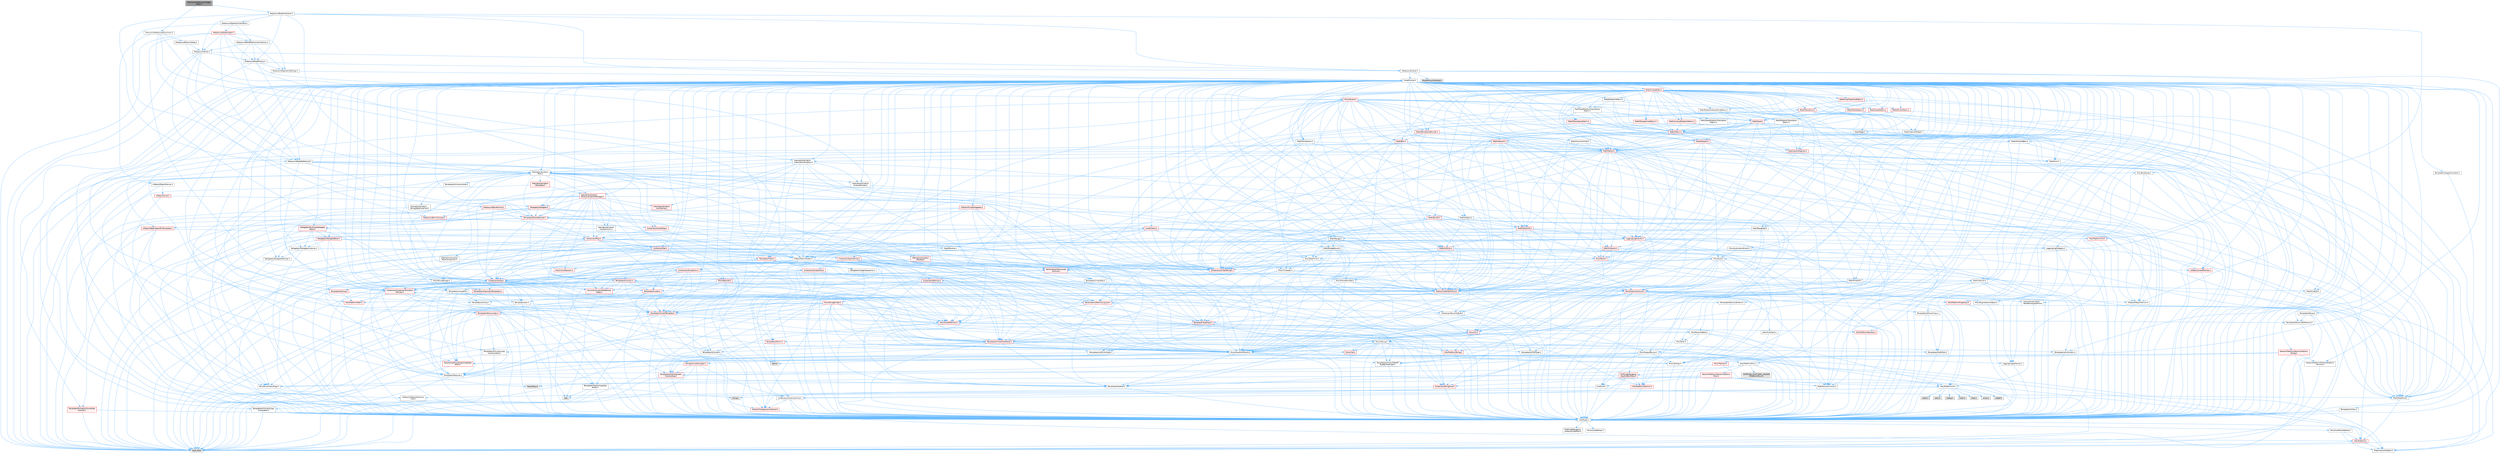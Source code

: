 digraph "MidiClockSubdivisionTriggerNode.h"
{
 // INTERACTIVE_SVG=YES
 // LATEX_PDF_SIZE
  bgcolor="transparent";
  edge [fontname=Helvetica,fontsize=10,labelfontname=Helvetica,labelfontsize=10];
  node [fontname=Helvetica,fontsize=10,shape=box,height=0.2,width=0.4];
  Node1 [id="Node000001",label="MidiClockSubdivisionTrigger\lNode.h",height=0.2,width=0.4,color="gray40", fillcolor="grey60", style="filled", fontcolor="black",tooltip=" "];
  Node1 -> Node2 [id="edge1_Node000001_Node000002",color="steelblue1",style="solid",tooltip=" "];
  Node2 [id="Node000002",label="MetasoundNodeInterface.h",height=0.2,width=0.4,color="grey40", fillcolor="white", style="filled",URL="$d6/d9c/MetasoundNodeInterface_8h.html",tooltip=" "];
  Node2 -> Node3 [id="edge2_Node000002_Node000003",color="steelblue1",style="solid",tooltip=" "];
  Node3 [id="Node000003",label="CoreMinimal.h",height=0.2,width=0.4,color="grey40", fillcolor="white", style="filled",URL="$d7/d67/CoreMinimal_8h.html",tooltip=" "];
  Node3 -> Node4 [id="edge3_Node000003_Node000004",color="steelblue1",style="solid",tooltip=" "];
  Node4 [id="Node000004",label="CoreTypes.h",height=0.2,width=0.4,color="grey40", fillcolor="white", style="filled",URL="$dc/dec/CoreTypes_8h.html",tooltip=" "];
  Node4 -> Node5 [id="edge4_Node000004_Node000005",color="steelblue1",style="solid",tooltip=" "];
  Node5 [id="Node000005",label="HAL/Platform.h",height=0.2,width=0.4,color="red", fillcolor="#FFF0F0", style="filled",URL="$d9/dd0/Platform_8h.html",tooltip=" "];
  Node5 -> Node8 [id="edge5_Node000005_Node000008",color="steelblue1",style="solid",tooltip=" "];
  Node8 [id="Node000008",label="type_traits",height=0.2,width=0.4,color="grey60", fillcolor="#E0E0E0", style="filled",tooltip=" "];
  Node5 -> Node9 [id="edge6_Node000005_Node000009",color="steelblue1",style="solid",tooltip=" "];
  Node9 [id="Node000009",label="PreprocessorHelpers.h",height=0.2,width=0.4,color="grey40", fillcolor="white", style="filled",URL="$db/ddb/PreprocessorHelpers_8h.html",tooltip=" "];
  Node4 -> Node15 [id="edge7_Node000004_Node000015",color="steelblue1",style="solid",tooltip=" "];
  Node15 [id="Node000015",label="ProfilingDebugging\l/UMemoryDefines.h",height=0.2,width=0.4,color="grey40", fillcolor="white", style="filled",URL="$d2/da2/UMemoryDefines_8h.html",tooltip=" "];
  Node4 -> Node16 [id="edge8_Node000004_Node000016",color="steelblue1",style="solid",tooltip=" "];
  Node16 [id="Node000016",label="Misc/CoreMiscDefines.h",height=0.2,width=0.4,color="grey40", fillcolor="white", style="filled",URL="$da/d38/CoreMiscDefines_8h.html",tooltip=" "];
  Node16 -> Node5 [id="edge9_Node000016_Node000005",color="steelblue1",style="solid",tooltip=" "];
  Node16 -> Node9 [id="edge10_Node000016_Node000009",color="steelblue1",style="solid",tooltip=" "];
  Node4 -> Node17 [id="edge11_Node000004_Node000017",color="steelblue1",style="solid",tooltip=" "];
  Node17 [id="Node000017",label="Misc/CoreDefines.h",height=0.2,width=0.4,color="grey40", fillcolor="white", style="filled",URL="$d3/dd2/CoreDefines_8h.html",tooltip=" "];
  Node3 -> Node18 [id="edge12_Node000003_Node000018",color="steelblue1",style="solid",tooltip=" "];
  Node18 [id="Node000018",label="CoreFwd.h",height=0.2,width=0.4,color="grey40", fillcolor="white", style="filled",URL="$d1/d1e/CoreFwd_8h.html",tooltip=" "];
  Node18 -> Node4 [id="edge13_Node000018_Node000004",color="steelblue1",style="solid",tooltip=" "];
  Node18 -> Node19 [id="edge14_Node000018_Node000019",color="steelblue1",style="solid",tooltip=" "];
  Node19 [id="Node000019",label="Containers/ContainersFwd.h",height=0.2,width=0.4,color="grey40", fillcolor="white", style="filled",URL="$d4/d0a/ContainersFwd_8h.html",tooltip=" "];
  Node19 -> Node5 [id="edge15_Node000019_Node000005",color="steelblue1",style="solid",tooltip=" "];
  Node19 -> Node4 [id="edge16_Node000019_Node000004",color="steelblue1",style="solid",tooltip=" "];
  Node19 -> Node20 [id="edge17_Node000019_Node000020",color="steelblue1",style="solid",tooltip=" "];
  Node20 [id="Node000020",label="Traits/IsContiguousContainer.h",height=0.2,width=0.4,color="red", fillcolor="#FFF0F0", style="filled",URL="$d5/d3c/IsContiguousContainer_8h.html",tooltip=" "];
  Node20 -> Node4 [id="edge18_Node000020_Node000004",color="steelblue1",style="solid",tooltip=" "];
  Node18 -> Node23 [id="edge19_Node000018_Node000023",color="steelblue1",style="solid",tooltip=" "];
  Node23 [id="Node000023",label="Math/MathFwd.h",height=0.2,width=0.4,color="grey40", fillcolor="white", style="filled",URL="$d2/d10/MathFwd_8h.html",tooltip=" "];
  Node23 -> Node5 [id="edge20_Node000023_Node000005",color="steelblue1",style="solid",tooltip=" "];
  Node18 -> Node24 [id="edge21_Node000018_Node000024",color="steelblue1",style="solid",tooltip=" "];
  Node24 [id="Node000024",label="UObject/UObjectHierarchy\lFwd.h",height=0.2,width=0.4,color="grey40", fillcolor="white", style="filled",URL="$d3/d13/UObjectHierarchyFwd_8h.html",tooltip=" "];
  Node3 -> Node24 [id="edge22_Node000003_Node000024",color="steelblue1",style="solid",tooltip=" "];
  Node3 -> Node19 [id="edge23_Node000003_Node000019",color="steelblue1",style="solid",tooltip=" "];
  Node3 -> Node25 [id="edge24_Node000003_Node000025",color="steelblue1",style="solid",tooltip=" "];
  Node25 [id="Node000025",label="Misc/VarArgs.h",height=0.2,width=0.4,color="grey40", fillcolor="white", style="filled",URL="$d5/d6f/VarArgs_8h.html",tooltip=" "];
  Node25 -> Node4 [id="edge25_Node000025_Node000004",color="steelblue1",style="solid",tooltip=" "];
  Node3 -> Node26 [id="edge26_Node000003_Node000026",color="steelblue1",style="solid",tooltip=" "];
  Node26 [id="Node000026",label="Logging/LogVerbosity.h",height=0.2,width=0.4,color="grey40", fillcolor="white", style="filled",URL="$d2/d8f/LogVerbosity_8h.html",tooltip=" "];
  Node26 -> Node4 [id="edge27_Node000026_Node000004",color="steelblue1",style="solid",tooltip=" "];
  Node3 -> Node27 [id="edge28_Node000003_Node000027",color="steelblue1",style="solid",tooltip=" "];
  Node27 [id="Node000027",label="Misc/OutputDevice.h",height=0.2,width=0.4,color="grey40", fillcolor="white", style="filled",URL="$d7/d32/OutputDevice_8h.html",tooltip=" "];
  Node27 -> Node18 [id="edge29_Node000027_Node000018",color="steelblue1",style="solid",tooltip=" "];
  Node27 -> Node4 [id="edge30_Node000027_Node000004",color="steelblue1",style="solid",tooltip=" "];
  Node27 -> Node26 [id="edge31_Node000027_Node000026",color="steelblue1",style="solid",tooltip=" "];
  Node27 -> Node25 [id="edge32_Node000027_Node000025",color="steelblue1",style="solid",tooltip=" "];
  Node27 -> Node28 [id="edge33_Node000027_Node000028",color="steelblue1",style="solid",tooltip=" "];
  Node28 [id="Node000028",label="Templates/IsArrayOrRefOf\lTypeByPredicate.h",height=0.2,width=0.4,color="grey40", fillcolor="white", style="filled",URL="$d6/da1/IsArrayOrRefOfTypeByPredicate_8h.html",tooltip=" "];
  Node28 -> Node4 [id="edge34_Node000028_Node000004",color="steelblue1",style="solid",tooltip=" "];
  Node27 -> Node29 [id="edge35_Node000027_Node000029",color="steelblue1",style="solid",tooltip=" "];
  Node29 [id="Node000029",label="Templates/IsValidVariadic\lFunctionArg.h",height=0.2,width=0.4,color="red", fillcolor="#FFF0F0", style="filled",URL="$d0/dc8/IsValidVariadicFunctionArg_8h.html",tooltip=" "];
  Node29 -> Node4 [id="edge36_Node000029_Node000004",color="steelblue1",style="solid",tooltip=" "];
  Node29 -> Node8 [id="edge37_Node000029_Node000008",color="steelblue1",style="solid",tooltip=" "];
  Node27 -> Node31 [id="edge38_Node000027_Node000031",color="steelblue1",style="solid",tooltip=" "];
  Node31 [id="Node000031",label="Traits/IsCharEncodingCompatible\lWith.h",height=0.2,width=0.4,color="red", fillcolor="#FFF0F0", style="filled",URL="$df/dd1/IsCharEncodingCompatibleWith_8h.html",tooltip=" "];
  Node31 -> Node8 [id="edge39_Node000031_Node000008",color="steelblue1",style="solid",tooltip=" "];
  Node3 -> Node33 [id="edge40_Node000003_Node000033",color="steelblue1",style="solid",tooltip=" "];
  Node33 [id="Node000033",label="HAL/PlatformCrt.h",height=0.2,width=0.4,color="grey40", fillcolor="white", style="filled",URL="$d8/d75/PlatformCrt_8h.html",tooltip=" "];
  Node33 -> Node34 [id="edge41_Node000033_Node000034",color="steelblue1",style="solid",tooltip=" "];
  Node34 [id="Node000034",label="new",height=0.2,width=0.4,color="grey60", fillcolor="#E0E0E0", style="filled",tooltip=" "];
  Node33 -> Node35 [id="edge42_Node000033_Node000035",color="steelblue1",style="solid",tooltip=" "];
  Node35 [id="Node000035",label="wchar.h",height=0.2,width=0.4,color="grey60", fillcolor="#E0E0E0", style="filled",tooltip=" "];
  Node33 -> Node36 [id="edge43_Node000033_Node000036",color="steelblue1",style="solid",tooltip=" "];
  Node36 [id="Node000036",label="stddef.h",height=0.2,width=0.4,color="grey60", fillcolor="#E0E0E0", style="filled",tooltip=" "];
  Node33 -> Node37 [id="edge44_Node000033_Node000037",color="steelblue1",style="solid",tooltip=" "];
  Node37 [id="Node000037",label="stdlib.h",height=0.2,width=0.4,color="grey60", fillcolor="#E0E0E0", style="filled",tooltip=" "];
  Node33 -> Node38 [id="edge45_Node000033_Node000038",color="steelblue1",style="solid",tooltip=" "];
  Node38 [id="Node000038",label="stdio.h",height=0.2,width=0.4,color="grey60", fillcolor="#E0E0E0", style="filled",tooltip=" "];
  Node33 -> Node39 [id="edge46_Node000033_Node000039",color="steelblue1",style="solid",tooltip=" "];
  Node39 [id="Node000039",label="stdarg.h",height=0.2,width=0.4,color="grey60", fillcolor="#E0E0E0", style="filled",tooltip=" "];
  Node33 -> Node40 [id="edge47_Node000033_Node000040",color="steelblue1",style="solid",tooltip=" "];
  Node40 [id="Node000040",label="math.h",height=0.2,width=0.4,color="grey60", fillcolor="#E0E0E0", style="filled",tooltip=" "];
  Node33 -> Node41 [id="edge48_Node000033_Node000041",color="steelblue1",style="solid",tooltip=" "];
  Node41 [id="Node000041",label="float.h",height=0.2,width=0.4,color="grey60", fillcolor="#E0E0E0", style="filled",tooltip=" "];
  Node33 -> Node42 [id="edge49_Node000033_Node000042",color="steelblue1",style="solid",tooltip=" "];
  Node42 [id="Node000042",label="string.h",height=0.2,width=0.4,color="grey60", fillcolor="#E0E0E0", style="filled",tooltip=" "];
  Node3 -> Node43 [id="edge50_Node000003_Node000043",color="steelblue1",style="solid",tooltip=" "];
  Node43 [id="Node000043",label="HAL/PlatformMisc.h",height=0.2,width=0.4,color="grey40", fillcolor="white", style="filled",URL="$d0/df5/PlatformMisc_8h.html",tooltip=" "];
  Node43 -> Node4 [id="edge51_Node000043_Node000004",color="steelblue1",style="solid",tooltip=" "];
  Node43 -> Node44 [id="edge52_Node000043_Node000044",color="steelblue1",style="solid",tooltip=" "];
  Node44 [id="Node000044",label="GenericPlatform/GenericPlatform\lMisc.h",height=0.2,width=0.4,color="red", fillcolor="#FFF0F0", style="filled",URL="$db/d9a/GenericPlatformMisc_8h.html",tooltip=" "];
  Node44 -> Node45 [id="edge53_Node000044_Node000045",color="steelblue1",style="solid",tooltip=" "];
  Node45 [id="Node000045",label="Containers/StringFwd.h",height=0.2,width=0.4,color="red", fillcolor="#FFF0F0", style="filled",URL="$df/d37/StringFwd_8h.html",tooltip=" "];
  Node45 -> Node4 [id="edge54_Node000045_Node000004",color="steelblue1",style="solid",tooltip=" "];
  Node45 -> Node20 [id="edge55_Node000045_Node000020",color="steelblue1",style="solid",tooltip=" "];
  Node44 -> Node18 [id="edge56_Node000044_Node000018",color="steelblue1",style="solid",tooltip=" "];
  Node44 -> Node4 [id="edge57_Node000044_Node000004",color="steelblue1",style="solid",tooltip=" "];
  Node44 -> Node33 [id="edge58_Node000044_Node000033",color="steelblue1",style="solid",tooltip=" "];
  Node44 -> Node48 [id="edge59_Node000044_Node000048",color="steelblue1",style="solid",tooltip=" "];
  Node48 [id="Node000048",label="Math/NumericLimits.h",height=0.2,width=0.4,color="grey40", fillcolor="white", style="filled",URL="$df/d1b/NumericLimits_8h.html",tooltip=" "];
  Node48 -> Node4 [id="edge60_Node000048_Node000004",color="steelblue1",style="solid",tooltip=" "];
  Node44 -> Node50 [id="edge61_Node000044_Node000050",color="steelblue1",style="solid",tooltip=" "];
  Node50 [id="Node000050",label="Misc/EnumClassFlags.h",height=0.2,width=0.4,color="grey40", fillcolor="white", style="filled",URL="$d8/de7/EnumClassFlags_8h.html",tooltip=" "];
  Node43 -> Node53 [id="edge62_Node000043_Node000053",color="steelblue1",style="solid",tooltip=" "];
  Node53 [id="Node000053",label="COMPILED_PLATFORM_HEADER\l(PlatformMisc.h)",height=0.2,width=0.4,color="grey60", fillcolor="#E0E0E0", style="filled",tooltip=" "];
  Node43 -> Node54 [id="edge63_Node000043_Node000054",color="steelblue1",style="solid",tooltip=" "];
  Node54 [id="Node000054",label="ProfilingDebugging\l/CpuProfilerTrace.h",height=0.2,width=0.4,color="red", fillcolor="#FFF0F0", style="filled",URL="$da/dcb/CpuProfilerTrace_8h.html",tooltip=" "];
  Node54 -> Node4 [id="edge64_Node000054_Node000004",color="steelblue1",style="solid",tooltip=" "];
  Node54 -> Node19 [id="edge65_Node000054_Node000019",color="steelblue1",style="solid",tooltip=" "];
  Node54 -> Node55 [id="edge66_Node000054_Node000055",color="steelblue1",style="solid",tooltip=" "];
  Node55 [id="Node000055",label="HAL/PlatformAtomics.h",height=0.2,width=0.4,color="red", fillcolor="#FFF0F0", style="filled",URL="$d3/d36/PlatformAtomics_8h.html",tooltip=" "];
  Node55 -> Node4 [id="edge67_Node000055_Node000004",color="steelblue1",style="solid",tooltip=" "];
  Node54 -> Node9 [id="edge68_Node000054_Node000009",color="steelblue1",style="solid",tooltip=" "];
  Node54 -> Node61 [id="edge69_Node000054_Node000061",color="steelblue1",style="solid",tooltip=" "];
  Node61 [id="Node000061",label="Trace/Trace.h",height=0.2,width=0.4,color="grey60", fillcolor="#E0E0E0", style="filled",tooltip=" "];
  Node3 -> Node62 [id="edge70_Node000003_Node000062",color="steelblue1",style="solid",tooltip=" "];
  Node62 [id="Node000062",label="Misc/AssertionMacros.h",height=0.2,width=0.4,color="grey40", fillcolor="white", style="filled",URL="$d0/dfa/AssertionMacros_8h.html",tooltip=" "];
  Node62 -> Node4 [id="edge71_Node000062_Node000004",color="steelblue1",style="solid",tooltip=" "];
  Node62 -> Node5 [id="edge72_Node000062_Node000005",color="steelblue1",style="solid",tooltip=" "];
  Node62 -> Node43 [id="edge73_Node000062_Node000043",color="steelblue1",style="solid",tooltip=" "];
  Node62 -> Node9 [id="edge74_Node000062_Node000009",color="steelblue1",style="solid",tooltip=" "];
  Node62 -> Node63 [id="edge75_Node000062_Node000063",color="steelblue1",style="solid",tooltip=" "];
  Node63 [id="Node000063",label="Templates/EnableIf.h",height=0.2,width=0.4,color="grey40", fillcolor="white", style="filled",URL="$d7/d60/EnableIf_8h.html",tooltip=" "];
  Node63 -> Node4 [id="edge76_Node000063_Node000004",color="steelblue1",style="solid",tooltip=" "];
  Node62 -> Node28 [id="edge77_Node000062_Node000028",color="steelblue1",style="solid",tooltip=" "];
  Node62 -> Node29 [id="edge78_Node000062_Node000029",color="steelblue1",style="solid",tooltip=" "];
  Node62 -> Node31 [id="edge79_Node000062_Node000031",color="steelblue1",style="solid",tooltip=" "];
  Node62 -> Node25 [id="edge80_Node000062_Node000025",color="steelblue1",style="solid",tooltip=" "];
  Node62 -> Node64 [id="edge81_Node000062_Node000064",color="steelblue1",style="solid",tooltip=" "];
  Node64 [id="Node000064",label="String/FormatStringSan.h",height=0.2,width=0.4,color="red", fillcolor="#FFF0F0", style="filled",URL="$d3/d8b/FormatStringSan_8h.html",tooltip=" "];
  Node64 -> Node8 [id="edge82_Node000064_Node000008",color="steelblue1",style="solid",tooltip=" "];
  Node64 -> Node4 [id="edge83_Node000064_Node000004",color="steelblue1",style="solid",tooltip=" "];
  Node64 -> Node65 [id="edge84_Node000064_Node000065",color="steelblue1",style="solid",tooltip=" "];
  Node65 [id="Node000065",label="Templates/Requires.h",height=0.2,width=0.4,color="grey40", fillcolor="white", style="filled",URL="$dc/d96/Requires_8h.html",tooltip=" "];
  Node65 -> Node63 [id="edge85_Node000065_Node000063",color="steelblue1",style="solid",tooltip=" "];
  Node65 -> Node8 [id="edge86_Node000065_Node000008",color="steelblue1",style="solid",tooltip=" "];
  Node64 -> Node29 [id="edge87_Node000064_Node000029",color="steelblue1",style="solid",tooltip=" "];
  Node64 -> Node19 [id="edge88_Node000064_Node000019",color="steelblue1",style="solid",tooltip=" "];
  Node62 -> Node70 [id="edge89_Node000062_Node000070",color="steelblue1",style="solid",tooltip=" "];
  Node70 [id="Node000070",label="atomic",height=0.2,width=0.4,color="grey60", fillcolor="#E0E0E0", style="filled",tooltip=" "];
  Node3 -> Node71 [id="edge90_Node000003_Node000071",color="steelblue1",style="solid",tooltip=" "];
  Node71 [id="Node000071",label="Templates/IsPointer.h",height=0.2,width=0.4,color="grey40", fillcolor="white", style="filled",URL="$d7/d05/IsPointer_8h.html",tooltip=" "];
  Node71 -> Node4 [id="edge91_Node000071_Node000004",color="steelblue1",style="solid",tooltip=" "];
  Node3 -> Node72 [id="edge92_Node000003_Node000072",color="steelblue1",style="solid",tooltip=" "];
  Node72 [id="Node000072",label="HAL/PlatformMemory.h",height=0.2,width=0.4,color="red", fillcolor="#FFF0F0", style="filled",URL="$de/d68/PlatformMemory_8h.html",tooltip=" "];
  Node72 -> Node4 [id="edge93_Node000072_Node000004",color="steelblue1",style="solid",tooltip=" "];
  Node3 -> Node55 [id="edge94_Node000003_Node000055",color="steelblue1",style="solid",tooltip=" "];
  Node3 -> Node77 [id="edge95_Node000003_Node000077",color="steelblue1",style="solid",tooltip=" "];
  Node77 [id="Node000077",label="Misc/Exec.h",height=0.2,width=0.4,color="grey40", fillcolor="white", style="filled",URL="$de/ddb/Exec_8h.html",tooltip=" "];
  Node77 -> Node4 [id="edge96_Node000077_Node000004",color="steelblue1",style="solid",tooltip=" "];
  Node77 -> Node62 [id="edge97_Node000077_Node000062",color="steelblue1",style="solid",tooltip=" "];
  Node3 -> Node78 [id="edge98_Node000003_Node000078",color="steelblue1",style="solid",tooltip=" "];
  Node78 [id="Node000078",label="HAL/MemoryBase.h",height=0.2,width=0.4,color="grey40", fillcolor="white", style="filled",URL="$d6/d9f/MemoryBase_8h.html",tooltip=" "];
  Node78 -> Node4 [id="edge99_Node000078_Node000004",color="steelblue1",style="solid",tooltip=" "];
  Node78 -> Node55 [id="edge100_Node000078_Node000055",color="steelblue1",style="solid",tooltip=" "];
  Node78 -> Node33 [id="edge101_Node000078_Node000033",color="steelblue1",style="solid",tooltip=" "];
  Node78 -> Node77 [id="edge102_Node000078_Node000077",color="steelblue1",style="solid",tooltip=" "];
  Node78 -> Node27 [id="edge103_Node000078_Node000027",color="steelblue1",style="solid",tooltip=" "];
  Node78 -> Node79 [id="edge104_Node000078_Node000079",color="steelblue1",style="solid",tooltip=" "];
  Node79 [id="Node000079",label="Templates/Atomic.h",height=0.2,width=0.4,color="red", fillcolor="#FFF0F0", style="filled",URL="$d3/d91/Atomic_8h.html",tooltip=" "];
  Node79 -> Node70 [id="edge105_Node000079_Node000070",color="steelblue1",style="solid",tooltip=" "];
  Node3 -> Node88 [id="edge106_Node000003_Node000088",color="steelblue1",style="solid",tooltip=" "];
  Node88 [id="Node000088",label="HAL/UnrealMemory.h",height=0.2,width=0.4,color="red", fillcolor="#FFF0F0", style="filled",URL="$d9/d96/UnrealMemory_8h.html",tooltip=" "];
  Node88 -> Node4 [id="edge107_Node000088_Node000004",color="steelblue1",style="solid",tooltip=" "];
  Node88 -> Node78 [id="edge108_Node000088_Node000078",color="steelblue1",style="solid",tooltip=" "];
  Node88 -> Node72 [id="edge109_Node000088_Node000072",color="steelblue1",style="solid",tooltip=" "];
  Node88 -> Node71 [id="edge110_Node000088_Node000071",color="steelblue1",style="solid",tooltip=" "];
  Node3 -> Node90 [id="edge111_Node000003_Node000090",color="steelblue1",style="solid",tooltip=" "];
  Node90 [id="Node000090",label="Templates/IsArithmetic.h",height=0.2,width=0.4,color="grey40", fillcolor="white", style="filled",URL="$d2/d5d/IsArithmetic_8h.html",tooltip=" "];
  Node90 -> Node4 [id="edge112_Node000090_Node000004",color="steelblue1",style="solid",tooltip=" "];
  Node3 -> Node84 [id="edge113_Node000003_Node000084",color="steelblue1",style="solid",tooltip=" "];
  Node84 [id="Node000084",label="Templates/AndOrNot.h",height=0.2,width=0.4,color="grey40", fillcolor="white", style="filled",URL="$db/d0a/AndOrNot_8h.html",tooltip=" "];
  Node84 -> Node4 [id="edge114_Node000084_Node000004",color="steelblue1",style="solid",tooltip=" "];
  Node3 -> Node91 [id="edge115_Node000003_Node000091",color="steelblue1",style="solid",tooltip=" "];
  Node91 [id="Node000091",label="Templates/IsPODType.h",height=0.2,width=0.4,color="grey40", fillcolor="white", style="filled",URL="$d7/db1/IsPODType_8h.html",tooltip=" "];
  Node91 -> Node4 [id="edge116_Node000091_Node000004",color="steelblue1",style="solid",tooltip=" "];
  Node3 -> Node92 [id="edge117_Node000003_Node000092",color="steelblue1",style="solid",tooltip=" "];
  Node92 [id="Node000092",label="Templates/IsUECoreType.h",height=0.2,width=0.4,color="grey40", fillcolor="white", style="filled",URL="$d1/db8/IsUECoreType_8h.html",tooltip=" "];
  Node92 -> Node4 [id="edge118_Node000092_Node000004",color="steelblue1",style="solid",tooltip=" "];
  Node92 -> Node8 [id="edge119_Node000092_Node000008",color="steelblue1",style="solid",tooltip=" "];
  Node3 -> Node85 [id="edge120_Node000003_Node000085",color="steelblue1",style="solid",tooltip=" "];
  Node85 [id="Node000085",label="Templates/IsTriviallyCopy\lConstructible.h",height=0.2,width=0.4,color="grey40", fillcolor="white", style="filled",URL="$d3/d78/IsTriviallyCopyConstructible_8h.html",tooltip=" "];
  Node85 -> Node4 [id="edge121_Node000085_Node000004",color="steelblue1",style="solid",tooltip=" "];
  Node85 -> Node8 [id="edge122_Node000085_Node000008",color="steelblue1",style="solid",tooltip=" "];
  Node3 -> Node93 [id="edge123_Node000003_Node000093",color="steelblue1",style="solid",tooltip=" "];
  Node93 [id="Node000093",label="Templates/UnrealTypeTraits.h",height=0.2,width=0.4,color="red", fillcolor="#FFF0F0", style="filled",URL="$d2/d2d/UnrealTypeTraits_8h.html",tooltip=" "];
  Node93 -> Node4 [id="edge124_Node000093_Node000004",color="steelblue1",style="solid",tooltip=" "];
  Node93 -> Node71 [id="edge125_Node000093_Node000071",color="steelblue1",style="solid",tooltip=" "];
  Node93 -> Node62 [id="edge126_Node000093_Node000062",color="steelblue1",style="solid",tooltip=" "];
  Node93 -> Node84 [id="edge127_Node000093_Node000084",color="steelblue1",style="solid",tooltip=" "];
  Node93 -> Node63 [id="edge128_Node000093_Node000063",color="steelblue1",style="solid",tooltip=" "];
  Node93 -> Node90 [id="edge129_Node000093_Node000090",color="steelblue1",style="solid",tooltip=" "];
  Node93 -> Node91 [id="edge130_Node000093_Node000091",color="steelblue1",style="solid",tooltip=" "];
  Node93 -> Node92 [id="edge131_Node000093_Node000092",color="steelblue1",style="solid",tooltip=" "];
  Node93 -> Node85 [id="edge132_Node000093_Node000085",color="steelblue1",style="solid",tooltip=" "];
  Node3 -> Node63 [id="edge133_Node000003_Node000063",color="steelblue1",style="solid",tooltip=" "];
  Node3 -> Node95 [id="edge134_Node000003_Node000095",color="steelblue1",style="solid",tooltip=" "];
  Node95 [id="Node000095",label="Templates/RemoveReference.h",height=0.2,width=0.4,color="grey40", fillcolor="white", style="filled",URL="$da/dbe/RemoveReference_8h.html",tooltip=" "];
  Node95 -> Node4 [id="edge135_Node000095_Node000004",color="steelblue1",style="solid",tooltip=" "];
  Node3 -> Node96 [id="edge136_Node000003_Node000096",color="steelblue1",style="solid",tooltip=" "];
  Node96 [id="Node000096",label="Templates/IntegralConstant.h",height=0.2,width=0.4,color="grey40", fillcolor="white", style="filled",URL="$db/d1b/IntegralConstant_8h.html",tooltip=" "];
  Node96 -> Node4 [id="edge137_Node000096_Node000004",color="steelblue1",style="solid",tooltip=" "];
  Node3 -> Node97 [id="edge138_Node000003_Node000097",color="steelblue1",style="solid",tooltip=" "];
  Node97 [id="Node000097",label="Templates/IsClass.h",height=0.2,width=0.4,color="grey40", fillcolor="white", style="filled",URL="$db/dcb/IsClass_8h.html",tooltip=" "];
  Node97 -> Node4 [id="edge139_Node000097_Node000004",color="steelblue1",style="solid",tooltip=" "];
  Node3 -> Node98 [id="edge140_Node000003_Node000098",color="steelblue1",style="solid",tooltip=" "];
  Node98 [id="Node000098",label="Templates/TypeCompatible\lBytes.h",height=0.2,width=0.4,color="grey40", fillcolor="white", style="filled",URL="$df/d0a/TypeCompatibleBytes_8h.html",tooltip=" "];
  Node98 -> Node4 [id="edge141_Node000098_Node000004",color="steelblue1",style="solid",tooltip=" "];
  Node98 -> Node42 [id="edge142_Node000098_Node000042",color="steelblue1",style="solid",tooltip=" "];
  Node98 -> Node34 [id="edge143_Node000098_Node000034",color="steelblue1",style="solid",tooltip=" "];
  Node98 -> Node8 [id="edge144_Node000098_Node000008",color="steelblue1",style="solid",tooltip=" "];
  Node3 -> Node20 [id="edge145_Node000003_Node000020",color="steelblue1",style="solid",tooltip=" "];
  Node3 -> Node99 [id="edge146_Node000003_Node000099",color="steelblue1",style="solid",tooltip=" "];
  Node99 [id="Node000099",label="Templates/UnrealTemplate.h",height=0.2,width=0.4,color="red", fillcolor="#FFF0F0", style="filled",URL="$d4/d24/UnrealTemplate_8h.html",tooltip=" "];
  Node99 -> Node4 [id="edge147_Node000099_Node000004",color="steelblue1",style="solid",tooltip=" "];
  Node99 -> Node71 [id="edge148_Node000099_Node000071",color="steelblue1",style="solid",tooltip=" "];
  Node99 -> Node88 [id="edge149_Node000099_Node000088",color="steelblue1",style="solid",tooltip=" "];
  Node99 -> Node93 [id="edge150_Node000099_Node000093",color="steelblue1",style="solid",tooltip=" "];
  Node99 -> Node95 [id="edge151_Node000099_Node000095",color="steelblue1",style="solid",tooltip=" "];
  Node99 -> Node65 [id="edge152_Node000099_Node000065",color="steelblue1",style="solid",tooltip=" "];
  Node99 -> Node98 [id="edge153_Node000099_Node000098",color="steelblue1",style="solid",tooltip=" "];
  Node99 -> Node20 [id="edge154_Node000099_Node000020",color="steelblue1",style="solid",tooltip=" "];
  Node99 -> Node8 [id="edge155_Node000099_Node000008",color="steelblue1",style="solid",tooltip=" "];
  Node3 -> Node48 [id="edge156_Node000003_Node000048",color="steelblue1",style="solid",tooltip=" "];
  Node3 -> Node103 [id="edge157_Node000003_Node000103",color="steelblue1",style="solid",tooltip=" "];
  Node103 [id="Node000103",label="HAL/PlatformMath.h",height=0.2,width=0.4,color="red", fillcolor="#FFF0F0", style="filled",URL="$dc/d53/PlatformMath_8h.html",tooltip=" "];
  Node103 -> Node4 [id="edge158_Node000103_Node000004",color="steelblue1",style="solid",tooltip=" "];
  Node3 -> Node86 [id="edge159_Node000003_Node000086",color="steelblue1",style="solid",tooltip=" "];
  Node86 [id="Node000086",label="Templates/IsTriviallyCopy\lAssignable.h",height=0.2,width=0.4,color="grey40", fillcolor="white", style="filled",URL="$d2/df2/IsTriviallyCopyAssignable_8h.html",tooltip=" "];
  Node86 -> Node4 [id="edge160_Node000086_Node000004",color="steelblue1",style="solid",tooltip=" "];
  Node86 -> Node8 [id="edge161_Node000086_Node000008",color="steelblue1",style="solid",tooltip=" "];
  Node3 -> Node111 [id="edge162_Node000003_Node000111",color="steelblue1",style="solid",tooltip=" "];
  Node111 [id="Node000111",label="Templates/MemoryOps.h",height=0.2,width=0.4,color="red", fillcolor="#FFF0F0", style="filled",URL="$db/dea/MemoryOps_8h.html",tooltip=" "];
  Node111 -> Node4 [id="edge163_Node000111_Node000004",color="steelblue1",style="solid",tooltip=" "];
  Node111 -> Node88 [id="edge164_Node000111_Node000088",color="steelblue1",style="solid",tooltip=" "];
  Node111 -> Node86 [id="edge165_Node000111_Node000086",color="steelblue1",style="solid",tooltip=" "];
  Node111 -> Node85 [id="edge166_Node000111_Node000085",color="steelblue1",style="solid",tooltip=" "];
  Node111 -> Node65 [id="edge167_Node000111_Node000065",color="steelblue1",style="solid",tooltip=" "];
  Node111 -> Node93 [id="edge168_Node000111_Node000093",color="steelblue1",style="solid",tooltip=" "];
  Node111 -> Node34 [id="edge169_Node000111_Node000034",color="steelblue1",style="solid",tooltip=" "];
  Node111 -> Node8 [id="edge170_Node000111_Node000008",color="steelblue1",style="solid",tooltip=" "];
  Node3 -> Node112 [id="edge171_Node000003_Node000112",color="steelblue1",style="solid",tooltip=" "];
  Node112 [id="Node000112",label="Containers/ContainerAllocation\lPolicies.h",height=0.2,width=0.4,color="red", fillcolor="#FFF0F0", style="filled",URL="$d7/dff/ContainerAllocationPolicies_8h.html",tooltip=" "];
  Node112 -> Node4 [id="edge172_Node000112_Node000004",color="steelblue1",style="solid",tooltip=" "];
  Node112 -> Node112 [id="edge173_Node000112_Node000112",color="steelblue1",style="solid",tooltip=" "];
  Node112 -> Node103 [id="edge174_Node000112_Node000103",color="steelblue1",style="solid",tooltip=" "];
  Node112 -> Node88 [id="edge175_Node000112_Node000088",color="steelblue1",style="solid",tooltip=" "];
  Node112 -> Node48 [id="edge176_Node000112_Node000048",color="steelblue1",style="solid",tooltip=" "];
  Node112 -> Node62 [id="edge177_Node000112_Node000062",color="steelblue1",style="solid",tooltip=" "];
  Node112 -> Node111 [id="edge178_Node000112_Node000111",color="steelblue1",style="solid",tooltip=" "];
  Node112 -> Node98 [id="edge179_Node000112_Node000098",color="steelblue1",style="solid",tooltip=" "];
  Node112 -> Node8 [id="edge180_Node000112_Node000008",color="steelblue1",style="solid",tooltip=" "];
  Node3 -> Node115 [id="edge181_Node000003_Node000115",color="steelblue1",style="solid",tooltip=" "];
  Node115 [id="Node000115",label="Templates/IsEnumClass.h",height=0.2,width=0.4,color="grey40", fillcolor="white", style="filled",URL="$d7/d15/IsEnumClass_8h.html",tooltip=" "];
  Node115 -> Node4 [id="edge182_Node000115_Node000004",color="steelblue1",style="solid",tooltip=" "];
  Node115 -> Node84 [id="edge183_Node000115_Node000084",color="steelblue1",style="solid",tooltip=" "];
  Node3 -> Node116 [id="edge184_Node000003_Node000116",color="steelblue1",style="solid",tooltip=" "];
  Node116 [id="Node000116",label="HAL/PlatformProperties.h",height=0.2,width=0.4,color="red", fillcolor="#FFF0F0", style="filled",URL="$d9/db0/PlatformProperties_8h.html",tooltip=" "];
  Node116 -> Node4 [id="edge185_Node000116_Node000004",color="steelblue1",style="solid",tooltip=" "];
  Node3 -> Node119 [id="edge186_Node000003_Node000119",color="steelblue1",style="solid",tooltip=" "];
  Node119 [id="Node000119",label="Misc/EngineVersionBase.h",height=0.2,width=0.4,color="grey40", fillcolor="white", style="filled",URL="$d5/d2b/EngineVersionBase_8h.html",tooltip=" "];
  Node119 -> Node4 [id="edge187_Node000119_Node000004",color="steelblue1",style="solid",tooltip=" "];
  Node3 -> Node120 [id="edge188_Node000003_Node000120",color="steelblue1",style="solid",tooltip=" "];
  Node120 [id="Node000120",label="Internationalization\l/TextNamespaceFwd.h",height=0.2,width=0.4,color="grey40", fillcolor="white", style="filled",URL="$d8/d97/TextNamespaceFwd_8h.html",tooltip=" "];
  Node120 -> Node4 [id="edge189_Node000120_Node000004",color="steelblue1",style="solid",tooltip=" "];
  Node3 -> Node121 [id="edge190_Node000003_Node000121",color="steelblue1",style="solid",tooltip=" "];
  Node121 [id="Node000121",label="Serialization/Archive.h",height=0.2,width=0.4,color="red", fillcolor="#FFF0F0", style="filled",URL="$d7/d3b/Archive_8h.html",tooltip=" "];
  Node121 -> Node18 [id="edge191_Node000121_Node000018",color="steelblue1",style="solid",tooltip=" "];
  Node121 -> Node4 [id="edge192_Node000121_Node000004",color="steelblue1",style="solid",tooltip=" "];
  Node121 -> Node116 [id="edge193_Node000121_Node000116",color="steelblue1",style="solid",tooltip=" "];
  Node121 -> Node120 [id="edge194_Node000121_Node000120",color="steelblue1",style="solid",tooltip=" "];
  Node121 -> Node23 [id="edge195_Node000121_Node000023",color="steelblue1",style="solid",tooltip=" "];
  Node121 -> Node62 [id="edge196_Node000121_Node000062",color="steelblue1",style="solid",tooltip=" "];
  Node121 -> Node119 [id="edge197_Node000121_Node000119",color="steelblue1",style="solid",tooltip=" "];
  Node121 -> Node25 [id="edge198_Node000121_Node000025",color="steelblue1",style="solid",tooltip=" "];
  Node121 -> Node63 [id="edge199_Node000121_Node000063",color="steelblue1",style="solid",tooltip=" "];
  Node121 -> Node28 [id="edge200_Node000121_Node000028",color="steelblue1",style="solid",tooltip=" "];
  Node121 -> Node115 [id="edge201_Node000121_Node000115",color="steelblue1",style="solid",tooltip=" "];
  Node121 -> Node29 [id="edge202_Node000121_Node000029",color="steelblue1",style="solid",tooltip=" "];
  Node121 -> Node99 [id="edge203_Node000121_Node000099",color="steelblue1",style="solid",tooltip=" "];
  Node121 -> Node31 [id="edge204_Node000121_Node000031",color="steelblue1",style="solid",tooltip=" "];
  Node121 -> Node124 [id="edge205_Node000121_Node000124",color="steelblue1",style="solid",tooltip=" "];
  Node124 [id="Node000124",label="UObject/ObjectVersion.h",height=0.2,width=0.4,color="grey40", fillcolor="white", style="filled",URL="$da/d63/ObjectVersion_8h.html",tooltip=" "];
  Node124 -> Node4 [id="edge206_Node000124_Node000004",color="steelblue1",style="solid",tooltip=" "];
  Node3 -> Node125 [id="edge207_Node000003_Node000125",color="steelblue1",style="solid",tooltip=" "];
  Node125 [id="Node000125",label="Templates/Less.h",height=0.2,width=0.4,color="grey40", fillcolor="white", style="filled",URL="$de/dc8/Less_8h.html",tooltip=" "];
  Node125 -> Node4 [id="edge208_Node000125_Node000004",color="steelblue1",style="solid",tooltip=" "];
  Node125 -> Node99 [id="edge209_Node000125_Node000099",color="steelblue1",style="solid",tooltip=" "];
  Node3 -> Node126 [id="edge210_Node000003_Node000126",color="steelblue1",style="solid",tooltip=" "];
  Node126 [id="Node000126",label="Templates/Sorting.h",height=0.2,width=0.4,color="red", fillcolor="#FFF0F0", style="filled",URL="$d3/d9e/Sorting_8h.html",tooltip=" "];
  Node126 -> Node4 [id="edge211_Node000126_Node000004",color="steelblue1",style="solid",tooltip=" "];
  Node126 -> Node103 [id="edge212_Node000126_Node000103",color="steelblue1",style="solid",tooltip=" "];
  Node126 -> Node125 [id="edge213_Node000126_Node000125",color="steelblue1",style="solid",tooltip=" "];
  Node3 -> Node137 [id="edge214_Node000003_Node000137",color="steelblue1",style="solid",tooltip=" "];
  Node137 [id="Node000137",label="Misc/Char.h",height=0.2,width=0.4,color="red", fillcolor="#FFF0F0", style="filled",URL="$d0/d58/Char_8h.html",tooltip=" "];
  Node137 -> Node4 [id="edge215_Node000137_Node000004",color="steelblue1",style="solid",tooltip=" "];
  Node137 -> Node8 [id="edge216_Node000137_Node000008",color="steelblue1",style="solid",tooltip=" "];
  Node3 -> Node140 [id="edge217_Node000003_Node000140",color="steelblue1",style="solid",tooltip=" "];
  Node140 [id="Node000140",label="GenericPlatform/GenericPlatform\lStricmp.h",height=0.2,width=0.4,color="grey40", fillcolor="white", style="filled",URL="$d2/d86/GenericPlatformStricmp_8h.html",tooltip=" "];
  Node140 -> Node4 [id="edge218_Node000140_Node000004",color="steelblue1",style="solid",tooltip=" "];
  Node3 -> Node141 [id="edge219_Node000003_Node000141",color="steelblue1",style="solid",tooltip=" "];
  Node141 [id="Node000141",label="GenericPlatform/GenericPlatform\lString.h",height=0.2,width=0.4,color="red", fillcolor="#FFF0F0", style="filled",URL="$dd/d20/GenericPlatformString_8h.html",tooltip=" "];
  Node141 -> Node4 [id="edge220_Node000141_Node000004",color="steelblue1",style="solid",tooltip=" "];
  Node141 -> Node140 [id="edge221_Node000141_Node000140",color="steelblue1",style="solid",tooltip=" "];
  Node141 -> Node63 [id="edge222_Node000141_Node000063",color="steelblue1",style="solid",tooltip=" "];
  Node141 -> Node31 [id="edge223_Node000141_Node000031",color="steelblue1",style="solid",tooltip=" "];
  Node141 -> Node8 [id="edge224_Node000141_Node000008",color="steelblue1",style="solid",tooltip=" "];
  Node3 -> Node74 [id="edge225_Node000003_Node000074",color="steelblue1",style="solid",tooltip=" "];
  Node74 [id="Node000074",label="HAL/PlatformString.h",height=0.2,width=0.4,color="red", fillcolor="#FFF0F0", style="filled",URL="$db/db5/PlatformString_8h.html",tooltip=" "];
  Node74 -> Node4 [id="edge226_Node000074_Node000004",color="steelblue1",style="solid",tooltip=" "];
  Node3 -> Node144 [id="edge227_Node000003_Node000144",color="steelblue1",style="solid",tooltip=" "];
  Node144 [id="Node000144",label="Misc/CString.h",height=0.2,width=0.4,color="grey40", fillcolor="white", style="filled",URL="$d2/d49/CString_8h.html",tooltip=" "];
  Node144 -> Node4 [id="edge228_Node000144_Node000004",color="steelblue1",style="solid",tooltip=" "];
  Node144 -> Node33 [id="edge229_Node000144_Node000033",color="steelblue1",style="solid",tooltip=" "];
  Node144 -> Node74 [id="edge230_Node000144_Node000074",color="steelblue1",style="solid",tooltip=" "];
  Node144 -> Node62 [id="edge231_Node000144_Node000062",color="steelblue1",style="solid",tooltip=" "];
  Node144 -> Node137 [id="edge232_Node000144_Node000137",color="steelblue1",style="solid",tooltip=" "];
  Node144 -> Node25 [id="edge233_Node000144_Node000025",color="steelblue1",style="solid",tooltip=" "];
  Node144 -> Node28 [id="edge234_Node000144_Node000028",color="steelblue1",style="solid",tooltip=" "];
  Node144 -> Node29 [id="edge235_Node000144_Node000029",color="steelblue1",style="solid",tooltip=" "];
  Node144 -> Node31 [id="edge236_Node000144_Node000031",color="steelblue1",style="solid",tooltip=" "];
  Node3 -> Node145 [id="edge237_Node000003_Node000145",color="steelblue1",style="solid",tooltip=" "];
  Node145 [id="Node000145",label="Misc/Crc.h",height=0.2,width=0.4,color="red", fillcolor="#FFF0F0", style="filled",URL="$d4/dd2/Crc_8h.html",tooltip=" "];
  Node145 -> Node4 [id="edge238_Node000145_Node000004",color="steelblue1",style="solid",tooltip=" "];
  Node145 -> Node74 [id="edge239_Node000145_Node000074",color="steelblue1",style="solid",tooltip=" "];
  Node145 -> Node62 [id="edge240_Node000145_Node000062",color="steelblue1",style="solid",tooltip=" "];
  Node145 -> Node144 [id="edge241_Node000145_Node000144",color="steelblue1",style="solid",tooltip=" "];
  Node145 -> Node137 [id="edge242_Node000145_Node000137",color="steelblue1",style="solid",tooltip=" "];
  Node145 -> Node93 [id="edge243_Node000145_Node000093",color="steelblue1",style="solid",tooltip=" "];
  Node3 -> Node136 [id="edge244_Node000003_Node000136",color="steelblue1",style="solid",tooltip=" "];
  Node136 [id="Node000136",label="Math/UnrealMathUtility.h",height=0.2,width=0.4,color="red", fillcolor="#FFF0F0", style="filled",URL="$db/db8/UnrealMathUtility_8h.html",tooltip=" "];
  Node136 -> Node4 [id="edge245_Node000136_Node000004",color="steelblue1",style="solid",tooltip=" "];
  Node136 -> Node62 [id="edge246_Node000136_Node000062",color="steelblue1",style="solid",tooltip=" "];
  Node136 -> Node103 [id="edge247_Node000136_Node000103",color="steelblue1",style="solid",tooltip=" "];
  Node136 -> Node23 [id="edge248_Node000136_Node000023",color="steelblue1",style="solid",tooltip=" "];
  Node136 -> Node65 [id="edge249_Node000136_Node000065",color="steelblue1",style="solid",tooltip=" "];
  Node3 -> Node146 [id="edge250_Node000003_Node000146",color="steelblue1",style="solid",tooltip=" "];
  Node146 [id="Node000146",label="Containers/UnrealString.h",height=0.2,width=0.4,color="red", fillcolor="#FFF0F0", style="filled",URL="$d5/dba/UnrealString_8h.html",tooltip=" "];
  Node3 -> Node150 [id="edge251_Node000003_Node000150",color="steelblue1",style="solid",tooltip=" "];
  Node150 [id="Node000150",label="Containers/Array.h",height=0.2,width=0.4,color="red", fillcolor="#FFF0F0", style="filled",URL="$df/dd0/Array_8h.html",tooltip=" "];
  Node150 -> Node4 [id="edge252_Node000150_Node000004",color="steelblue1",style="solid",tooltip=" "];
  Node150 -> Node62 [id="edge253_Node000150_Node000062",color="steelblue1",style="solid",tooltip=" "];
  Node150 -> Node151 [id="edge254_Node000150_Node000151",color="steelblue1",style="solid",tooltip=" "];
  Node151 [id="Node000151",label="Misc/IntrusiveUnsetOptional\lState.h",height=0.2,width=0.4,color="red", fillcolor="#FFF0F0", style="filled",URL="$d2/d0a/IntrusiveUnsetOptionalState_8h.html",tooltip=" "];
  Node150 -> Node88 [id="edge255_Node000150_Node000088",color="steelblue1",style="solid",tooltip=" "];
  Node150 -> Node93 [id="edge256_Node000150_Node000093",color="steelblue1",style="solid",tooltip=" "];
  Node150 -> Node99 [id="edge257_Node000150_Node000099",color="steelblue1",style="solid",tooltip=" "];
  Node150 -> Node112 [id="edge258_Node000150_Node000112",color="steelblue1",style="solid",tooltip=" "];
  Node150 -> Node121 [id="edge259_Node000150_Node000121",color="steelblue1",style="solid",tooltip=" "];
  Node150 -> Node129 [id="edge260_Node000150_Node000129",color="steelblue1",style="solid",tooltip=" "];
  Node129 [id="Node000129",label="Templates/Invoke.h",height=0.2,width=0.4,color="red", fillcolor="#FFF0F0", style="filled",URL="$d7/deb/Invoke_8h.html",tooltip=" "];
  Node129 -> Node4 [id="edge261_Node000129_Node000004",color="steelblue1",style="solid",tooltip=" "];
  Node129 -> Node99 [id="edge262_Node000129_Node000099",color="steelblue1",style="solid",tooltip=" "];
  Node129 -> Node8 [id="edge263_Node000129_Node000008",color="steelblue1",style="solid",tooltip=" "];
  Node150 -> Node125 [id="edge264_Node000150_Node000125",color="steelblue1",style="solid",tooltip=" "];
  Node150 -> Node65 [id="edge265_Node000150_Node000065",color="steelblue1",style="solid",tooltip=" "];
  Node150 -> Node126 [id="edge266_Node000150_Node000126",color="steelblue1",style="solid",tooltip=" "];
  Node150 -> Node173 [id="edge267_Node000150_Node000173",color="steelblue1",style="solid",tooltip=" "];
  Node173 [id="Node000173",label="Templates/AlignmentTemplates.h",height=0.2,width=0.4,color="red", fillcolor="#FFF0F0", style="filled",URL="$dd/d32/AlignmentTemplates_8h.html",tooltip=" "];
  Node173 -> Node4 [id="edge268_Node000173_Node000004",color="steelblue1",style="solid",tooltip=" "];
  Node173 -> Node71 [id="edge269_Node000173_Node000071",color="steelblue1",style="solid",tooltip=" "];
  Node150 -> Node8 [id="edge270_Node000150_Node000008",color="steelblue1",style="solid",tooltip=" "];
  Node3 -> Node174 [id="edge271_Node000003_Node000174",color="steelblue1",style="solid",tooltip=" "];
  Node174 [id="Node000174",label="Misc/FrameNumber.h",height=0.2,width=0.4,color="grey40", fillcolor="white", style="filled",URL="$dd/dbd/FrameNumber_8h.html",tooltip=" "];
  Node174 -> Node4 [id="edge272_Node000174_Node000004",color="steelblue1",style="solid",tooltip=" "];
  Node174 -> Node48 [id="edge273_Node000174_Node000048",color="steelblue1",style="solid",tooltip=" "];
  Node174 -> Node136 [id="edge274_Node000174_Node000136",color="steelblue1",style="solid",tooltip=" "];
  Node174 -> Node63 [id="edge275_Node000174_Node000063",color="steelblue1",style="solid",tooltip=" "];
  Node174 -> Node93 [id="edge276_Node000174_Node000093",color="steelblue1",style="solid",tooltip=" "];
  Node3 -> Node175 [id="edge277_Node000003_Node000175",color="steelblue1",style="solid",tooltip=" "];
  Node175 [id="Node000175",label="Misc/Timespan.h",height=0.2,width=0.4,color="grey40", fillcolor="white", style="filled",URL="$da/dd9/Timespan_8h.html",tooltip=" "];
  Node175 -> Node4 [id="edge278_Node000175_Node000004",color="steelblue1",style="solid",tooltip=" "];
  Node175 -> Node176 [id="edge279_Node000175_Node000176",color="steelblue1",style="solid",tooltip=" "];
  Node176 [id="Node000176",label="Math/Interval.h",height=0.2,width=0.4,color="grey40", fillcolor="white", style="filled",URL="$d1/d55/Interval_8h.html",tooltip=" "];
  Node176 -> Node4 [id="edge280_Node000176_Node000004",color="steelblue1",style="solid",tooltip=" "];
  Node176 -> Node90 [id="edge281_Node000176_Node000090",color="steelblue1",style="solid",tooltip=" "];
  Node176 -> Node93 [id="edge282_Node000176_Node000093",color="steelblue1",style="solid",tooltip=" "];
  Node176 -> Node48 [id="edge283_Node000176_Node000048",color="steelblue1",style="solid",tooltip=" "];
  Node176 -> Node136 [id="edge284_Node000176_Node000136",color="steelblue1",style="solid",tooltip=" "];
  Node175 -> Node136 [id="edge285_Node000175_Node000136",color="steelblue1",style="solid",tooltip=" "];
  Node175 -> Node62 [id="edge286_Node000175_Node000062",color="steelblue1",style="solid",tooltip=" "];
  Node3 -> Node177 [id="edge287_Node000003_Node000177",color="steelblue1",style="solid",tooltip=" "];
  Node177 [id="Node000177",label="Containers/StringConv.h",height=0.2,width=0.4,color="red", fillcolor="#FFF0F0", style="filled",URL="$d3/ddf/StringConv_8h.html",tooltip=" "];
  Node177 -> Node4 [id="edge288_Node000177_Node000004",color="steelblue1",style="solid",tooltip=" "];
  Node177 -> Node62 [id="edge289_Node000177_Node000062",color="steelblue1",style="solid",tooltip=" "];
  Node177 -> Node112 [id="edge290_Node000177_Node000112",color="steelblue1",style="solid",tooltip=" "];
  Node177 -> Node150 [id="edge291_Node000177_Node000150",color="steelblue1",style="solid",tooltip=" "];
  Node177 -> Node144 [id="edge292_Node000177_Node000144",color="steelblue1",style="solid",tooltip=" "];
  Node177 -> Node178 [id="edge293_Node000177_Node000178",color="steelblue1",style="solid",tooltip=" "];
  Node178 [id="Node000178",label="Templates/IsArray.h",height=0.2,width=0.4,color="grey40", fillcolor="white", style="filled",URL="$d8/d8d/IsArray_8h.html",tooltip=" "];
  Node178 -> Node4 [id="edge294_Node000178_Node000004",color="steelblue1",style="solid",tooltip=" "];
  Node177 -> Node99 [id="edge295_Node000177_Node000099",color="steelblue1",style="solid",tooltip=" "];
  Node177 -> Node93 [id="edge296_Node000177_Node000093",color="steelblue1",style="solid",tooltip=" "];
  Node177 -> Node31 [id="edge297_Node000177_Node000031",color="steelblue1",style="solid",tooltip=" "];
  Node177 -> Node20 [id="edge298_Node000177_Node000020",color="steelblue1",style="solid",tooltip=" "];
  Node177 -> Node8 [id="edge299_Node000177_Node000008",color="steelblue1",style="solid",tooltip=" "];
  Node3 -> Node179 [id="edge300_Node000003_Node000179",color="steelblue1",style="solid",tooltip=" "];
  Node179 [id="Node000179",label="UObject/UnrealNames.h",height=0.2,width=0.4,color="red", fillcolor="#FFF0F0", style="filled",URL="$d8/db1/UnrealNames_8h.html",tooltip=" "];
  Node179 -> Node4 [id="edge301_Node000179_Node000004",color="steelblue1",style="solid",tooltip=" "];
  Node3 -> Node181 [id="edge302_Node000003_Node000181",color="steelblue1",style="solid",tooltip=" "];
  Node181 [id="Node000181",label="UObject/NameTypes.h",height=0.2,width=0.4,color="grey40", fillcolor="white", style="filled",URL="$d6/d35/NameTypes_8h.html",tooltip=" "];
  Node181 -> Node4 [id="edge303_Node000181_Node000004",color="steelblue1",style="solid",tooltip=" "];
  Node181 -> Node62 [id="edge304_Node000181_Node000062",color="steelblue1",style="solid",tooltip=" "];
  Node181 -> Node88 [id="edge305_Node000181_Node000088",color="steelblue1",style="solid",tooltip=" "];
  Node181 -> Node93 [id="edge306_Node000181_Node000093",color="steelblue1",style="solid",tooltip=" "];
  Node181 -> Node99 [id="edge307_Node000181_Node000099",color="steelblue1",style="solid",tooltip=" "];
  Node181 -> Node146 [id="edge308_Node000181_Node000146",color="steelblue1",style="solid",tooltip=" "];
  Node181 -> Node182 [id="edge309_Node000181_Node000182",color="steelblue1",style="solid",tooltip=" "];
  Node182 [id="Node000182",label="HAL/CriticalSection.h",height=0.2,width=0.4,color="red", fillcolor="#FFF0F0", style="filled",URL="$d6/d90/CriticalSection_8h.html",tooltip=" "];
  Node181 -> Node177 [id="edge310_Node000181_Node000177",color="steelblue1",style="solid",tooltip=" "];
  Node181 -> Node45 [id="edge311_Node000181_Node000045",color="steelblue1",style="solid",tooltip=" "];
  Node181 -> Node179 [id="edge312_Node000181_Node000179",color="steelblue1",style="solid",tooltip=" "];
  Node181 -> Node79 [id="edge313_Node000181_Node000079",color="steelblue1",style="solid",tooltip=" "];
  Node181 -> Node158 [id="edge314_Node000181_Node000158",color="steelblue1",style="solid",tooltip=" "];
  Node158 [id="Node000158",label="Serialization/MemoryLayout.h",height=0.2,width=0.4,color="red", fillcolor="#FFF0F0", style="filled",URL="$d7/d66/MemoryLayout_8h.html",tooltip=" "];
  Node158 -> Node161 [id="edge315_Node000158_Node000161",color="steelblue1",style="solid",tooltip=" "];
  Node161 [id="Node000161",label="Containers/EnumAsByte.h",height=0.2,width=0.4,color="grey40", fillcolor="white", style="filled",URL="$d6/d9a/EnumAsByte_8h.html",tooltip=" "];
  Node161 -> Node4 [id="edge316_Node000161_Node000004",color="steelblue1",style="solid",tooltip=" "];
  Node161 -> Node91 [id="edge317_Node000161_Node000091",color="steelblue1",style="solid",tooltip=" "];
  Node161 -> Node162 [id="edge318_Node000161_Node000162",color="steelblue1",style="solid",tooltip=" "];
  Node162 [id="Node000162",label="Templates/TypeHash.h",height=0.2,width=0.4,color="red", fillcolor="#FFF0F0", style="filled",URL="$d1/d62/TypeHash_8h.html",tooltip=" "];
  Node162 -> Node4 [id="edge319_Node000162_Node000004",color="steelblue1",style="solid",tooltip=" "];
  Node162 -> Node65 [id="edge320_Node000162_Node000065",color="steelblue1",style="solid",tooltip=" "];
  Node162 -> Node145 [id="edge321_Node000162_Node000145",color="steelblue1",style="solid",tooltip=" "];
  Node162 -> Node8 [id="edge322_Node000162_Node000008",color="steelblue1",style="solid",tooltip=" "];
  Node158 -> Node45 [id="edge323_Node000158_Node000045",color="steelblue1",style="solid",tooltip=" "];
  Node158 -> Node88 [id="edge324_Node000158_Node000088",color="steelblue1",style="solid",tooltip=" "];
  Node158 -> Node63 [id="edge325_Node000158_Node000063",color="steelblue1",style="solid",tooltip=" "];
  Node158 -> Node99 [id="edge326_Node000158_Node000099",color="steelblue1",style="solid",tooltip=" "];
  Node181 -> Node151 [id="edge327_Node000181_Node000151",color="steelblue1",style="solid",tooltip=" "];
  Node181 -> Node185 [id="edge328_Node000181_Node000185",color="steelblue1",style="solid",tooltip=" "];
  Node185 [id="Node000185",label="Misc/StringBuilder.h",height=0.2,width=0.4,color="red", fillcolor="#FFF0F0", style="filled",URL="$d4/d52/StringBuilder_8h.html",tooltip=" "];
  Node185 -> Node45 [id="edge329_Node000185_Node000045",color="steelblue1",style="solid",tooltip=" "];
  Node185 -> Node4 [id="edge330_Node000185_Node000004",color="steelblue1",style="solid",tooltip=" "];
  Node185 -> Node74 [id="edge331_Node000185_Node000074",color="steelblue1",style="solid",tooltip=" "];
  Node185 -> Node88 [id="edge332_Node000185_Node000088",color="steelblue1",style="solid",tooltip=" "];
  Node185 -> Node62 [id="edge333_Node000185_Node000062",color="steelblue1",style="solid",tooltip=" "];
  Node185 -> Node144 [id="edge334_Node000185_Node000144",color="steelblue1",style="solid",tooltip=" "];
  Node185 -> Node63 [id="edge335_Node000185_Node000063",color="steelblue1",style="solid",tooltip=" "];
  Node185 -> Node28 [id="edge336_Node000185_Node000028",color="steelblue1",style="solid",tooltip=" "];
  Node185 -> Node29 [id="edge337_Node000185_Node000029",color="steelblue1",style="solid",tooltip=" "];
  Node185 -> Node65 [id="edge338_Node000185_Node000065",color="steelblue1",style="solid",tooltip=" "];
  Node185 -> Node99 [id="edge339_Node000185_Node000099",color="steelblue1",style="solid",tooltip=" "];
  Node185 -> Node93 [id="edge340_Node000185_Node000093",color="steelblue1",style="solid",tooltip=" "];
  Node185 -> Node31 [id="edge341_Node000185_Node000031",color="steelblue1",style="solid",tooltip=" "];
  Node185 -> Node20 [id="edge342_Node000185_Node000020",color="steelblue1",style="solid",tooltip=" "];
  Node185 -> Node8 [id="edge343_Node000185_Node000008",color="steelblue1",style="solid",tooltip=" "];
  Node181 -> Node61 [id="edge344_Node000181_Node000061",color="steelblue1",style="solid",tooltip=" "];
  Node3 -> Node189 [id="edge345_Node000003_Node000189",color="steelblue1",style="solid",tooltip=" "];
  Node189 [id="Node000189",label="Misc/Parse.h",height=0.2,width=0.4,color="red", fillcolor="#FFF0F0", style="filled",URL="$dc/d71/Parse_8h.html",tooltip=" "];
  Node189 -> Node45 [id="edge346_Node000189_Node000045",color="steelblue1",style="solid",tooltip=" "];
  Node189 -> Node146 [id="edge347_Node000189_Node000146",color="steelblue1",style="solid",tooltip=" "];
  Node189 -> Node4 [id="edge348_Node000189_Node000004",color="steelblue1",style="solid",tooltip=" "];
  Node189 -> Node33 [id="edge349_Node000189_Node000033",color="steelblue1",style="solid",tooltip=" "];
  Node189 -> Node50 [id="edge350_Node000189_Node000050",color="steelblue1",style="solid",tooltip=" "];
  Node189 -> Node190 [id="edge351_Node000189_Node000190",color="steelblue1",style="solid",tooltip=" "];
  Node190 [id="Node000190",label="Templates/Function.h",height=0.2,width=0.4,color="red", fillcolor="#FFF0F0", style="filled",URL="$df/df5/Function_8h.html",tooltip=" "];
  Node190 -> Node4 [id="edge352_Node000190_Node000004",color="steelblue1",style="solid",tooltip=" "];
  Node190 -> Node62 [id="edge353_Node000190_Node000062",color="steelblue1",style="solid",tooltip=" "];
  Node190 -> Node151 [id="edge354_Node000190_Node000151",color="steelblue1",style="solid",tooltip=" "];
  Node190 -> Node88 [id="edge355_Node000190_Node000088",color="steelblue1",style="solid",tooltip=" "];
  Node190 -> Node93 [id="edge356_Node000190_Node000093",color="steelblue1",style="solid",tooltip=" "];
  Node190 -> Node129 [id="edge357_Node000190_Node000129",color="steelblue1",style="solid",tooltip=" "];
  Node190 -> Node99 [id="edge358_Node000190_Node000099",color="steelblue1",style="solid",tooltip=" "];
  Node190 -> Node65 [id="edge359_Node000190_Node000065",color="steelblue1",style="solid",tooltip=" "];
  Node190 -> Node136 [id="edge360_Node000190_Node000136",color="steelblue1",style="solid",tooltip=" "];
  Node190 -> Node34 [id="edge361_Node000190_Node000034",color="steelblue1",style="solid",tooltip=" "];
  Node190 -> Node8 [id="edge362_Node000190_Node000008",color="steelblue1",style="solid",tooltip=" "];
  Node3 -> Node173 [id="edge363_Node000003_Node000173",color="steelblue1",style="solid",tooltip=" "];
  Node3 -> Node192 [id="edge364_Node000003_Node000192",color="steelblue1",style="solid",tooltip=" "];
  Node192 [id="Node000192",label="Misc/StructBuilder.h",height=0.2,width=0.4,color="grey40", fillcolor="white", style="filled",URL="$d9/db3/StructBuilder_8h.html",tooltip=" "];
  Node192 -> Node4 [id="edge365_Node000192_Node000004",color="steelblue1",style="solid",tooltip=" "];
  Node192 -> Node136 [id="edge366_Node000192_Node000136",color="steelblue1",style="solid",tooltip=" "];
  Node192 -> Node173 [id="edge367_Node000192_Node000173",color="steelblue1",style="solid",tooltip=" "];
  Node3 -> Node105 [id="edge368_Node000003_Node000105",color="steelblue1",style="solid",tooltip=" "];
  Node105 [id="Node000105",label="Templates/Decay.h",height=0.2,width=0.4,color="grey40", fillcolor="white", style="filled",URL="$dd/d0f/Decay_8h.html",tooltip=" "];
  Node105 -> Node4 [id="edge369_Node000105_Node000004",color="steelblue1",style="solid",tooltip=" "];
  Node105 -> Node95 [id="edge370_Node000105_Node000095",color="steelblue1",style="solid",tooltip=" "];
  Node105 -> Node8 [id="edge371_Node000105_Node000008",color="steelblue1",style="solid",tooltip=" "];
  Node3 -> Node193 [id="edge372_Node000003_Node000193",color="steelblue1",style="solid",tooltip=" "];
  Node193 [id="Node000193",label="Templates/PointerIsConvertible\lFromTo.h",height=0.2,width=0.4,color="red", fillcolor="#FFF0F0", style="filled",URL="$d6/d65/PointerIsConvertibleFromTo_8h.html",tooltip=" "];
  Node193 -> Node4 [id="edge373_Node000193_Node000004",color="steelblue1",style="solid",tooltip=" "];
  Node193 -> Node8 [id="edge374_Node000193_Node000008",color="steelblue1",style="solid",tooltip=" "];
  Node3 -> Node129 [id="edge375_Node000003_Node000129",color="steelblue1",style="solid",tooltip=" "];
  Node3 -> Node190 [id="edge376_Node000003_Node000190",color="steelblue1",style="solid",tooltip=" "];
  Node3 -> Node162 [id="edge377_Node000003_Node000162",color="steelblue1",style="solid",tooltip=" "];
  Node3 -> Node194 [id="edge378_Node000003_Node000194",color="steelblue1",style="solid",tooltip=" "];
  Node194 [id="Node000194",label="Containers/ScriptArray.h",height=0.2,width=0.4,color="red", fillcolor="#FFF0F0", style="filled",URL="$dc/daf/ScriptArray_8h.html",tooltip=" "];
  Node194 -> Node4 [id="edge379_Node000194_Node000004",color="steelblue1",style="solid",tooltip=" "];
  Node194 -> Node62 [id="edge380_Node000194_Node000062",color="steelblue1",style="solid",tooltip=" "];
  Node194 -> Node88 [id="edge381_Node000194_Node000088",color="steelblue1",style="solid",tooltip=" "];
  Node194 -> Node112 [id="edge382_Node000194_Node000112",color="steelblue1",style="solid",tooltip=" "];
  Node194 -> Node150 [id="edge383_Node000194_Node000150",color="steelblue1",style="solid",tooltip=" "];
  Node3 -> Node195 [id="edge384_Node000003_Node000195",color="steelblue1",style="solid",tooltip=" "];
  Node195 [id="Node000195",label="Containers/BitArray.h",height=0.2,width=0.4,color="red", fillcolor="#FFF0F0", style="filled",URL="$d1/de4/BitArray_8h.html",tooltip=" "];
  Node195 -> Node112 [id="edge385_Node000195_Node000112",color="steelblue1",style="solid",tooltip=" "];
  Node195 -> Node4 [id="edge386_Node000195_Node000004",color="steelblue1",style="solid",tooltip=" "];
  Node195 -> Node55 [id="edge387_Node000195_Node000055",color="steelblue1",style="solid",tooltip=" "];
  Node195 -> Node88 [id="edge388_Node000195_Node000088",color="steelblue1",style="solid",tooltip=" "];
  Node195 -> Node136 [id="edge389_Node000195_Node000136",color="steelblue1",style="solid",tooltip=" "];
  Node195 -> Node62 [id="edge390_Node000195_Node000062",color="steelblue1",style="solid",tooltip=" "];
  Node195 -> Node50 [id="edge391_Node000195_Node000050",color="steelblue1",style="solid",tooltip=" "];
  Node195 -> Node121 [id="edge392_Node000195_Node000121",color="steelblue1",style="solid",tooltip=" "];
  Node195 -> Node158 [id="edge393_Node000195_Node000158",color="steelblue1",style="solid",tooltip=" "];
  Node195 -> Node63 [id="edge394_Node000195_Node000063",color="steelblue1",style="solid",tooltip=" "];
  Node195 -> Node129 [id="edge395_Node000195_Node000129",color="steelblue1",style="solid",tooltip=" "];
  Node195 -> Node99 [id="edge396_Node000195_Node000099",color="steelblue1",style="solid",tooltip=" "];
  Node195 -> Node93 [id="edge397_Node000195_Node000093",color="steelblue1",style="solid",tooltip=" "];
  Node3 -> Node196 [id="edge398_Node000003_Node000196",color="steelblue1",style="solid",tooltip=" "];
  Node196 [id="Node000196",label="Containers/SparseArray.h",height=0.2,width=0.4,color="red", fillcolor="#FFF0F0", style="filled",URL="$d5/dbf/SparseArray_8h.html",tooltip=" "];
  Node196 -> Node4 [id="edge399_Node000196_Node000004",color="steelblue1",style="solid",tooltip=" "];
  Node196 -> Node62 [id="edge400_Node000196_Node000062",color="steelblue1",style="solid",tooltip=" "];
  Node196 -> Node88 [id="edge401_Node000196_Node000088",color="steelblue1",style="solid",tooltip=" "];
  Node196 -> Node93 [id="edge402_Node000196_Node000093",color="steelblue1",style="solid",tooltip=" "];
  Node196 -> Node99 [id="edge403_Node000196_Node000099",color="steelblue1",style="solid",tooltip=" "];
  Node196 -> Node112 [id="edge404_Node000196_Node000112",color="steelblue1",style="solid",tooltip=" "];
  Node196 -> Node125 [id="edge405_Node000196_Node000125",color="steelblue1",style="solid",tooltip=" "];
  Node196 -> Node150 [id="edge406_Node000196_Node000150",color="steelblue1",style="solid",tooltip=" "];
  Node196 -> Node136 [id="edge407_Node000196_Node000136",color="steelblue1",style="solid",tooltip=" "];
  Node196 -> Node194 [id="edge408_Node000196_Node000194",color="steelblue1",style="solid",tooltip=" "];
  Node196 -> Node195 [id="edge409_Node000196_Node000195",color="steelblue1",style="solid",tooltip=" "];
  Node196 -> Node197 [id="edge410_Node000196_Node000197",color="steelblue1",style="solid",tooltip=" "];
  Node197 [id="Node000197",label="Serialization/Structured\lArchive.h",height=0.2,width=0.4,color="red", fillcolor="#FFF0F0", style="filled",URL="$d9/d1e/StructuredArchive_8h.html",tooltip=" "];
  Node197 -> Node150 [id="edge411_Node000197_Node000150",color="steelblue1",style="solid",tooltip=" "];
  Node197 -> Node112 [id="edge412_Node000197_Node000112",color="steelblue1",style="solid",tooltip=" "];
  Node197 -> Node4 [id="edge413_Node000197_Node000004",color="steelblue1",style="solid",tooltip=" "];
  Node197 -> Node121 [id="edge414_Node000197_Node000121",color="steelblue1",style="solid",tooltip=" "];
  Node197 -> Node208 [id="edge415_Node000197_Node000208",color="steelblue1",style="solid",tooltip=" "];
  Node208 [id="Node000208",label="Templates/UniqueObj.h",height=0.2,width=0.4,color="grey40", fillcolor="white", style="filled",URL="$da/d95/UniqueObj_8h.html",tooltip=" "];
  Node208 -> Node4 [id="edge416_Node000208_Node000004",color="steelblue1",style="solid",tooltip=" "];
  Node208 -> Node209 [id="edge417_Node000208_Node000209",color="steelblue1",style="solid",tooltip=" "];
  Node209 [id="Node000209",label="Templates/UniquePtr.h",height=0.2,width=0.4,color="grey40", fillcolor="white", style="filled",URL="$de/d1a/UniquePtr_8h.html",tooltip=" "];
  Node209 -> Node4 [id="edge418_Node000209_Node000004",color="steelblue1",style="solid",tooltip=" "];
  Node209 -> Node99 [id="edge419_Node000209_Node000099",color="steelblue1",style="solid",tooltip=" "];
  Node209 -> Node178 [id="edge420_Node000209_Node000178",color="steelblue1",style="solid",tooltip=" "];
  Node209 -> Node210 [id="edge421_Node000209_Node000210",color="steelblue1",style="solid",tooltip=" "];
  Node210 [id="Node000210",label="Templates/RemoveExtent.h",height=0.2,width=0.4,color="grey40", fillcolor="white", style="filled",URL="$dc/de9/RemoveExtent_8h.html",tooltip=" "];
  Node210 -> Node4 [id="edge422_Node000210_Node000004",color="steelblue1",style="solid",tooltip=" "];
  Node209 -> Node65 [id="edge423_Node000209_Node000065",color="steelblue1",style="solid",tooltip=" "];
  Node209 -> Node158 [id="edge424_Node000209_Node000158",color="steelblue1",style="solid",tooltip=" "];
  Node209 -> Node8 [id="edge425_Node000209_Node000008",color="steelblue1",style="solid",tooltip=" "];
  Node196 -> Node146 [id="edge426_Node000196_Node000146",color="steelblue1",style="solid",tooltip=" "];
  Node196 -> Node151 [id="edge427_Node000196_Node000151",color="steelblue1",style="solid",tooltip=" "];
  Node3 -> Node212 [id="edge428_Node000003_Node000212",color="steelblue1",style="solid",tooltip=" "];
  Node212 [id="Node000212",label="Containers/Set.h",height=0.2,width=0.4,color="red", fillcolor="#FFF0F0", style="filled",URL="$d4/d45/Set_8h.html",tooltip=" "];
  Node212 -> Node112 [id="edge429_Node000212_Node000112",color="steelblue1",style="solid",tooltip=" "];
  Node212 -> Node196 [id="edge430_Node000212_Node000196",color="steelblue1",style="solid",tooltip=" "];
  Node212 -> Node19 [id="edge431_Node000212_Node000019",color="steelblue1",style="solid",tooltip=" "];
  Node212 -> Node136 [id="edge432_Node000212_Node000136",color="steelblue1",style="solid",tooltip=" "];
  Node212 -> Node62 [id="edge433_Node000212_Node000062",color="steelblue1",style="solid",tooltip=" "];
  Node212 -> Node192 [id="edge434_Node000212_Node000192",color="steelblue1",style="solid",tooltip=" "];
  Node212 -> Node197 [id="edge435_Node000212_Node000197",color="steelblue1",style="solid",tooltip=" "];
  Node212 -> Node190 [id="edge436_Node000212_Node000190",color="steelblue1",style="solid",tooltip=" "];
  Node212 -> Node126 [id="edge437_Node000212_Node000126",color="steelblue1",style="solid",tooltip=" "];
  Node212 -> Node162 [id="edge438_Node000212_Node000162",color="steelblue1",style="solid",tooltip=" "];
  Node212 -> Node99 [id="edge439_Node000212_Node000099",color="steelblue1",style="solid",tooltip=" "];
  Node212 -> Node8 [id="edge440_Node000212_Node000008",color="steelblue1",style="solid",tooltip=" "];
  Node3 -> Node215 [id="edge441_Node000003_Node000215",color="steelblue1",style="solid",tooltip=" "];
  Node215 [id="Node000215",label="Algo/Reverse.h",height=0.2,width=0.4,color="grey40", fillcolor="white", style="filled",URL="$d5/d93/Reverse_8h.html",tooltip=" "];
  Node215 -> Node4 [id="edge442_Node000215_Node000004",color="steelblue1",style="solid",tooltip=" "];
  Node215 -> Node99 [id="edge443_Node000215_Node000099",color="steelblue1",style="solid",tooltip=" "];
  Node3 -> Node216 [id="edge444_Node000003_Node000216",color="steelblue1",style="solid",tooltip=" "];
  Node216 [id="Node000216",label="Containers/Map.h",height=0.2,width=0.4,color="red", fillcolor="#FFF0F0", style="filled",URL="$df/d79/Map_8h.html",tooltip=" "];
  Node216 -> Node4 [id="edge445_Node000216_Node000004",color="steelblue1",style="solid",tooltip=" "];
  Node216 -> Node215 [id="edge446_Node000216_Node000215",color="steelblue1",style="solid",tooltip=" "];
  Node216 -> Node212 [id="edge447_Node000216_Node000212",color="steelblue1",style="solid",tooltip=" "];
  Node216 -> Node146 [id="edge448_Node000216_Node000146",color="steelblue1",style="solid",tooltip=" "];
  Node216 -> Node62 [id="edge449_Node000216_Node000062",color="steelblue1",style="solid",tooltip=" "];
  Node216 -> Node192 [id="edge450_Node000216_Node000192",color="steelblue1",style="solid",tooltip=" "];
  Node216 -> Node190 [id="edge451_Node000216_Node000190",color="steelblue1",style="solid",tooltip=" "];
  Node216 -> Node126 [id="edge452_Node000216_Node000126",color="steelblue1",style="solid",tooltip=" "];
  Node216 -> Node217 [id="edge453_Node000216_Node000217",color="steelblue1",style="solid",tooltip=" "];
  Node217 [id="Node000217",label="Templates/Tuple.h",height=0.2,width=0.4,color="red", fillcolor="#FFF0F0", style="filled",URL="$d2/d4f/Tuple_8h.html",tooltip=" "];
  Node217 -> Node4 [id="edge454_Node000217_Node000004",color="steelblue1",style="solid",tooltip=" "];
  Node217 -> Node99 [id="edge455_Node000217_Node000099",color="steelblue1",style="solid",tooltip=" "];
  Node217 -> Node218 [id="edge456_Node000217_Node000218",color="steelblue1",style="solid",tooltip=" "];
  Node218 [id="Node000218",label="Delegates/IntegerSequence.h",height=0.2,width=0.4,color="grey40", fillcolor="white", style="filled",URL="$d2/dcc/IntegerSequence_8h.html",tooltip=" "];
  Node218 -> Node4 [id="edge457_Node000218_Node000004",color="steelblue1",style="solid",tooltip=" "];
  Node217 -> Node129 [id="edge458_Node000217_Node000129",color="steelblue1",style="solid",tooltip=" "];
  Node217 -> Node197 [id="edge459_Node000217_Node000197",color="steelblue1",style="solid",tooltip=" "];
  Node217 -> Node158 [id="edge460_Node000217_Node000158",color="steelblue1",style="solid",tooltip=" "];
  Node217 -> Node65 [id="edge461_Node000217_Node000065",color="steelblue1",style="solid",tooltip=" "];
  Node217 -> Node162 [id="edge462_Node000217_Node000162",color="steelblue1",style="solid",tooltip=" "];
  Node217 -> Node8 [id="edge463_Node000217_Node000008",color="steelblue1",style="solid",tooltip=" "];
  Node216 -> Node99 [id="edge464_Node000216_Node000099",color="steelblue1",style="solid",tooltip=" "];
  Node216 -> Node93 [id="edge465_Node000216_Node000093",color="steelblue1",style="solid",tooltip=" "];
  Node216 -> Node8 [id="edge466_Node000216_Node000008",color="steelblue1",style="solid",tooltip=" "];
  Node3 -> Node220 [id="edge467_Node000003_Node000220",color="steelblue1",style="solid",tooltip=" "];
  Node220 [id="Node000220",label="Math/IntPoint.h",height=0.2,width=0.4,color="red", fillcolor="#FFF0F0", style="filled",URL="$d3/df7/IntPoint_8h.html",tooltip=" "];
  Node220 -> Node4 [id="edge468_Node000220_Node000004",color="steelblue1",style="solid",tooltip=" "];
  Node220 -> Node62 [id="edge469_Node000220_Node000062",color="steelblue1",style="solid",tooltip=" "];
  Node220 -> Node189 [id="edge470_Node000220_Node000189",color="steelblue1",style="solid",tooltip=" "];
  Node220 -> Node23 [id="edge471_Node000220_Node000023",color="steelblue1",style="solid",tooltip=" "];
  Node220 -> Node136 [id="edge472_Node000220_Node000136",color="steelblue1",style="solid",tooltip=" "];
  Node220 -> Node146 [id="edge473_Node000220_Node000146",color="steelblue1",style="solid",tooltip=" "];
  Node220 -> Node197 [id="edge474_Node000220_Node000197",color="steelblue1",style="solid",tooltip=" "];
  Node220 -> Node162 [id="edge475_Node000220_Node000162",color="steelblue1",style="solid",tooltip=" "];
  Node3 -> Node222 [id="edge476_Node000003_Node000222",color="steelblue1",style="solid",tooltip=" "];
  Node222 [id="Node000222",label="Math/IntVector.h",height=0.2,width=0.4,color="red", fillcolor="#FFF0F0", style="filled",URL="$d7/d44/IntVector_8h.html",tooltip=" "];
  Node222 -> Node4 [id="edge477_Node000222_Node000004",color="steelblue1",style="solid",tooltip=" "];
  Node222 -> Node145 [id="edge478_Node000222_Node000145",color="steelblue1",style="solid",tooltip=" "];
  Node222 -> Node189 [id="edge479_Node000222_Node000189",color="steelblue1",style="solid",tooltip=" "];
  Node222 -> Node23 [id="edge480_Node000222_Node000023",color="steelblue1",style="solid",tooltip=" "];
  Node222 -> Node136 [id="edge481_Node000222_Node000136",color="steelblue1",style="solid",tooltip=" "];
  Node222 -> Node146 [id="edge482_Node000222_Node000146",color="steelblue1",style="solid",tooltip=" "];
  Node222 -> Node197 [id="edge483_Node000222_Node000197",color="steelblue1",style="solid",tooltip=" "];
  Node3 -> Node223 [id="edge484_Node000003_Node000223",color="steelblue1",style="solid",tooltip=" "];
  Node223 [id="Node000223",label="Logging/LogCategory.h",height=0.2,width=0.4,color="grey40", fillcolor="white", style="filled",URL="$d9/d36/LogCategory_8h.html",tooltip=" "];
  Node223 -> Node4 [id="edge485_Node000223_Node000004",color="steelblue1",style="solid",tooltip=" "];
  Node223 -> Node26 [id="edge486_Node000223_Node000026",color="steelblue1",style="solid",tooltip=" "];
  Node223 -> Node181 [id="edge487_Node000223_Node000181",color="steelblue1",style="solid",tooltip=" "];
  Node3 -> Node224 [id="edge488_Node000003_Node000224",color="steelblue1",style="solid",tooltip=" "];
  Node224 [id="Node000224",label="Logging/LogMacros.h",height=0.2,width=0.4,color="red", fillcolor="#FFF0F0", style="filled",URL="$d0/d16/LogMacros_8h.html",tooltip=" "];
  Node224 -> Node146 [id="edge489_Node000224_Node000146",color="steelblue1",style="solid",tooltip=" "];
  Node224 -> Node4 [id="edge490_Node000224_Node000004",color="steelblue1",style="solid",tooltip=" "];
  Node224 -> Node9 [id="edge491_Node000224_Node000009",color="steelblue1",style="solid",tooltip=" "];
  Node224 -> Node223 [id="edge492_Node000224_Node000223",color="steelblue1",style="solid",tooltip=" "];
  Node224 -> Node26 [id="edge493_Node000224_Node000026",color="steelblue1",style="solid",tooltip=" "];
  Node224 -> Node62 [id="edge494_Node000224_Node000062",color="steelblue1",style="solid",tooltip=" "];
  Node224 -> Node25 [id="edge495_Node000224_Node000025",color="steelblue1",style="solid",tooltip=" "];
  Node224 -> Node64 [id="edge496_Node000224_Node000064",color="steelblue1",style="solid",tooltip=" "];
  Node224 -> Node63 [id="edge497_Node000224_Node000063",color="steelblue1",style="solid",tooltip=" "];
  Node224 -> Node28 [id="edge498_Node000224_Node000028",color="steelblue1",style="solid",tooltip=" "];
  Node224 -> Node29 [id="edge499_Node000224_Node000029",color="steelblue1",style="solid",tooltip=" "];
  Node224 -> Node31 [id="edge500_Node000224_Node000031",color="steelblue1",style="solid",tooltip=" "];
  Node224 -> Node8 [id="edge501_Node000224_Node000008",color="steelblue1",style="solid",tooltip=" "];
  Node3 -> Node227 [id="edge502_Node000003_Node000227",color="steelblue1",style="solid",tooltip=" "];
  Node227 [id="Node000227",label="Math/Vector2D.h",height=0.2,width=0.4,color="red", fillcolor="#FFF0F0", style="filled",URL="$d3/db0/Vector2D_8h.html",tooltip=" "];
  Node227 -> Node4 [id="edge503_Node000227_Node000004",color="steelblue1",style="solid",tooltip=" "];
  Node227 -> Node23 [id="edge504_Node000227_Node000023",color="steelblue1",style="solid",tooltip=" "];
  Node227 -> Node62 [id="edge505_Node000227_Node000062",color="steelblue1",style="solid",tooltip=" "];
  Node227 -> Node145 [id="edge506_Node000227_Node000145",color="steelblue1",style="solid",tooltip=" "];
  Node227 -> Node136 [id="edge507_Node000227_Node000136",color="steelblue1",style="solid",tooltip=" "];
  Node227 -> Node146 [id="edge508_Node000227_Node000146",color="steelblue1",style="solid",tooltip=" "];
  Node227 -> Node189 [id="edge509_Node000227_Node000189",color="steelblue1",style="solid",tooltip=" "];
  Node227 -> Node220 [id="edge510_Node000227_Node000220",color="steelblue1",style="solid",tooltip=" "];
  Node227 -> Node224 [id="edge511_Node000227_Node000224",color="steelblue1",style="solid",tooltip=" "];
  Node227 -> Node8 [id="edge512_Node000227_Node000008",color="steelblue1",style="solid",tooltip=" "];
  Node3 -> Node231 [id="edge513_Node000003_Node000231",color="steelblue1",style="solid",tooltip=" "];
  Node231 [id="Node000231",label="Math/IntRect.h",height=0.2,width=0.4,color="grey40", fillcolor="white", style="filled",URL="$d7/d53/IntRect_8h.html",tooltip=" "];
  Node231 -> Node4 [id="edge514_Node000231_Node000004",color="steelblue1",style="solid",tooltip=" "];
  Node231 -> Node23 [id="edge515_Node000231_Node000023",color="steelblue1",style="solid",tooltip=" "];
  Node231 -> Node136 [id="edge516_Node000231_Node000136",color="steelblue1",style="solid",tooltip=" "];
  Node231 -> Node146 [id="edge517_Node000231_Node000146",color="steelblue1",style="solid",tooltip=" "];
  Node231 -> Node220 [id="edge518_Node000231_Node000220",color="steelblue1",style="solid",tooltip=" "];
  Node231 -> Node227 [id="edge519_Node000231_Node000227",color="steelblue1",style="solid",tooltip=" "];
  Node3 -> Node232 [id="edge520_Node000003_Node000232",color="steelblue1",style="solid",tooltip=" "];
  Node232 [id="Node000232",label="Misc/ByteSwap.h",height=0.2,width=0.4,color="grey40", fillcolor="white", style="filled",URL="$dc/dd7/ByteSwap_8h.html",tooltip=" "];
  Node232 -> Node4 [id="edge521_Node000232_Node000004",color="steelblue1",style="solid",tooltip=" "];
  Node232 -> Node33 [id="edge522_Node000232_Node000033",color="steelblue1",style="solid",tooltip=" "];
  Node3 -> Node161 [id="edge523_Node000003_Node000161",color="steelblue1",style="solid",tooltip=" "];
  Node3 -> Node233 [id="edge524_Node000003_Node000233",color="steelblue1",style="solid",tooltip=" "];
  Node233 [id="Node000233",label="HAL/PlatformTLS.h",height=0.2,width=0.4,color="red", fillcolor="#FFF0F0", style="filled",URL="$d0/def/PlatformTLS_8h.html",tooltip=" "];
  Node233 -> Node4 [id="edge525_Node000233_Node000004",color="steelblue1",style="solid",tooltip=" "];
  Node3 -> Node236 [id="edge526_Node000003_Node000236",color="steelblue1",style="solid",tooltip=" "];
  Node236 [id="Node000236",label="CoreGlobals.h",height=0.2,width=0.4,color="red", fillcolor="#FFF0F0", style="filled",URL="$d5/d8c/CoreGlobals_8h.html",tooltip=" "];
  Node236 -> Node146 [id="edge527_Node000236_Node000146",color="steelblue1",style="solid",tooltip=" "];
  Node236 -> Node4 [id="edge528_Node000236_Node000004",color="steelblue1",style="solid",tooltip=" "];
  Node236 -> Node233 [id="edge529_Node000236_Node000233",color="steelblue1",style="solid",tooltip=" "];
  Node236 -> Node224 [id="edge530_Node000236_Node000224",color="steelblue1",style="solid",tooltip=" "];
  Node236 -> Node50 [id="edge531_Node000236_Node000050",color="steelblue1",style="solid",tooltip=" "];
  Node236 -> Node27 [id="edge532_Node000236_Node000027",color="steelblue1",style="solid",tooltip=" "];
  Node236 -> Node54 [id="edge533_Node000236_Node000054",color="steelblue1",style="solid",tooltip=" "];
  Node236 -> Node79 [id="edge534_Node000236_Node000079",color="steelblue1",style="solid",tooltip=" "];
  Node236 -> Node181 [id="edge535_Node000236_Node000181",color="steelblue1",style="solid",tooltip=" "];
  Node236 -> Node70 [id="edge536_Node000236_Node000070",color="steelblue1",style="solid",tooltip=" "];
  Node3 -> Node237 [id="edge537_Node000003_Node000237",color="steelblue1",style="solid",tooltip=" "];
  Node237 [id="Node000237",label="Templates/SharedPointer.h",height=0.2,width=0.4,color="red", fillcolor="#FFF0F0", style="filled",URL="$d2/d17/SharedPointer_8h.html",tooltip=" "];
  Node237 -> Node4 [id="edge538_Node000237_Node000004",color="steelblue1",style="solid",tooltip=" "];
  Node237 -> Node151 [id="edge539_Node000237_Node000151",color="steelblue1",style="solid",tooltip=" "];
  Node237 -> Node193 [id="edge540_Node000237_Node000193",color="steelblue1",style="solid",tooltip=" "];
  Node237 -> Node62 [id="edge541_Node000237_Node000062",color="steelblue1",style="solid",tooltip=" "];
  Node237 -> Node88 [id="edge542_Node000237_Node000088",color="steelblue1",style="solid",tooltip=" "];
  Node237 -> Node150 [id="edge543_Node000237_Node000150",color="steelblue1",style="solid",tooltip=" "];
  Node237 -> Node216 [id="edge544_Node000237_Node000216",color="steelblue1",style="solid",tooltip=" "];
  Node237 -> Node236 [id="edge545_Node000237_Node000236",color="steelblue1",style="solid",tooltip=" "];
  Node3 -> Node242 [id="edge546_Node000003_Node000242",color="steelblue1",style="solid",tooltip=" "];
  Node242 [id="Node000242",label="Internationalization\l/CulturePointer.h",height=0.2,width=0.4,color="grey40", fillcolor="white", style="filled",URL="$d6/dbe/CulturePointer_8h.html",tooltip=" "];
  Node242 -> Node4 [id="edge547_Node000242_Node000004",color="steelblue1",style="solid",tooltip=" "];
  Node242 -> Node237 [id="edge548_Node000242_Node000237",color="steelblue1",style="solid",tooltip=" "];
  Node3 -> Node243 [id="edge549_Node000003_Node000243",color="steelblue1",style="solid",tooltip=" "];
  Node243 [id="Node000243",label="UObject/WeakObjectPtrTemplates.h",height=0.2,width=0.4,color="red", fillcolor="#FFF0F0", style="filled",URL="$d8/d3b/WeakObjectPtrTemplates_8h.html",tooltip=" "];
  Node243 -> Node4 [id="edge550_Node000243_Node000004",color="steelblue1",style="solid",tooltip=" "];
  Node243 -> Node65 [id="edge551_Node000243_Node000065",color="steelblue1",style="solid",tooltip=" "];
  Node243 -> Node216 [id="edge552_Node000243_Node000216",color="steelblue1",style="solid",tooltip=" "];
  Node243 -> Node8 [id="edge553_Node000243_Node000008",color="steelblue1",style="solid",tooltip=" "];
  Node3 -> Node246 [id="edge554_Node000003_Node000246",color="steelblue1",style="solid",tooltip=" "];
  Node246 [id="Node000246",label="Delegates/DelegateSettings.h",height=0.2,width=0.4,color="grey40", fillcolor="white", style="filled",URL="$d0/d97/DelegateSettings_8h.html",tooltip=" "];
  Node246 -> Node4 [id="edge555_Node000246_Node000004",color="steelblue1",style="solid",tooltip=" "];
  Node3 -> Node247 [id="edge556_Node000003_Node000247",color="steelblue1",style="solid",tooltip=" "];
  Node247 [id="Node000247",label="Delegates/IDelegateInstance.h",height=0.2,width=0.4,color="grey40", fillcolor="white", style="filled",URL="$d2/d10/IDelegateInstance_8h.html",tooltip=" "];
  Node247 -> Node4 [id="edge557_Node000247_Node000004",color="steelblue1",style="solid",tooltip=" "];
  Node247 -> Node162 [id="edge558_Node000247_Node000162",color="steelblue1",style="solid",tooltip=" "];
  Node247 -> Node181 [id="edge559_Node000247_Node000181",color="steelblue1",style="solid",tooltip=" "];
  Node247 -> Node246 [id="edge560_Node000247_Node000246",color="steelblue1",style="solid",tooltip=" "];
  Node3 -> Node248 [id="edge561_Node000003_Node000248",color="steelblue1",style="solid",tooltip=" "];
  Node248 [id="Node000248",label="Delegates/DelegateBase.h",height=0.2,width=0.4,color="red", fillcolor="#FFF0F0", style="filled",URL="$da/d67/DelegateBase_8h.html",tooltip=" "];
  Node248 -> Node4 [id="edge562_Node000248_Node000004",color="steelblue1",style="solid",tooltip=" "];
  Node248 -> Node112 [id="edge563_Node000248_Node000112",color="steelblue1",style="solid",tooltip=" "];
  Node248 -> Node136 [id="edge564_Node000248_Node000136",color="steelblue1",style="solid",tooltip=" "];
  Node248 -> Node181 [id="edge565_Node000248_Node000181",color="steelblue1",style="solid",tooltip=" "];
  Node248 -> Node246 [id="edge566_Node000248_Node000246",color="steelblue1",style="solid",tooltip=" "];
  Node248 -> Node247 [id="edge567_Node000248_Node000247",color="steelblue1",style="solid",tooltip=" "];
  Node3 -> Node256 [id="edge568_Node000003_Node000256",color="steelblue1",style="solid",tooltip=" "];
  Node256 [id="Node000256",label="Delegates/MulticastDelegate\lBase.h",height=0.2,width=0.4,color="red", fillcolor="#FFF0F0", style="filled",URL="$db/d16/MulticastDelegateBase_8h.html",tooltip=" "];
  Node256 -> Node4 [id="edge569_Node000256_Node000004",color="steelblue1",style="solid",tooltip=" "];
  Node256 -> Node112 [id="edge570_Node000256_Node000112",color="steelblue1",style="solid",tooltip=" "];
  Node256 -> Node150 [id="edge571_Node000256_Node000150",color="steelblue1",style="solid",tooltip=" "];
  Node256 -> Node136 [id="edge572_Node000256_Node000136",color="steelblue1",style="solid",tooltip=" "];
  Node256 -> Node247 [id="edge573_Node000256_Node000247",color="steelblue1",style="solid",tooltip=" "];
  Node256 -> Node248 [id="edge574_Node000256_Node000248",color="steelblue1",style="solid",tooltip=" "];
  Node3 -> Node218 [id="edge575_Node000003_Node000218",color="steelblue1",style="solid",tooltip=" "];
  Node3 -> Node217 [id="edge576_Node000003_Node000217",color="steelblue1",style="solid",tooltip=" "];
  Node3 -> Node257 [id="edge577_Node000003_Node000257",color="steelblue1",style="solid",tooltip=" "];
  Node257 [id="Node000257",label="UObject/ScriptDelegates.h",height=0.2,width=0.4,color="red", fillcolor="#FFF0F0", style="filled",URL="$de/d81/ScriptDelegates_8h.html",tooltip=" "];
  Node257 -> Node150 [id="edge578_Node000257_Node000150",color="steelblue1",style="solid",tooltip=" "];
  Node257 -> Node112 [id="edge579_Node000257_Node000112",color="steelblue1",style="solid",tooltip=" "];
  Node257 -> Node146 [id="edge580_Node000257_Node000146",color="steelblue1",style="solid",tooltip=" "];
  Node257 -> Node62 [id="edge581_Node000257_Node000062",color="steelblue1",style="solid",tooltip=" "];
  Node257 -> Node237 [id="edge582_Node000257_Node000237",color="steelblue1",style="solid",tooltip=" "];
  Node257 -> Node162 [id="edge583_Node000257_Node000162",color="steelblue1",style="solid",tooltip=" "];
  Node257 -> Node93 [id="edge584_Node000257_Node000093",color="steelblue1",style="solid",tooltip=" "];
  Node257 -> Node181 [id="edge585_Node000257_Node000181",color="steelblue1",style="solid",tooltip=" "];
  Node3 -> Node259 [id="edge586_Node000003_Node000259",color="steelblue1",style="solid",tooltip=" "];
  Node259 [id="Node000259",label="Delegates/Delegate.h",height=0.2,width=0.4,color="red", fillcolor="#FFF0F0", style="filled",URL="$d4/d80/Delegate_8h.html",tooltip=" "];
  Node259 -> Node4 [id="edge587_Node000259_Node000004",color="steelblue1",style="solid",tooltip=" "];
  Node259 -> Node62 [id="edge588_Node000259_Node000062",color="steelblue1",style="solid",tooltip=" "];
  Node259 -> Node181 [id="edge589_Node000259_Node000181",color="steelblue1",style="solid",tooltip=" "];
  Node259 -> Node237 [id="edge590_Node000259_Node000237",color="steelblue1",style="solid",tooltip=" "];
  Node259 -> Node243 [id="edge591_Node000259_Node000243",color="steelblue1",style="solid",tooltip=" "];
  Node259 -> Node256 [id="edge592_Node000259_Node000256",color="steelblue1",style="solid",tooltip=" "];
  Node259 -> Node218 [id="edge593_Node000259_Node000218",color="steelblue1",style="solid",tooltip=" "];
  Node3 -> Node264 [id="edge594_Node000003_Node000264",color="steelblue1",style="solid",tooltip=" "];
  Node264 [id="Node000264",label="Internationalization\l/TextLocalizationManager.h",height=0.2,width=0.4,color="red", fillcolor="#FFF0F0", style="filled",URL="$d5/d2e/TextLocalizationManager_8h.html",tooltip=" "];
  Node264 -> Node150 [id="edge595_Node000264_Node000150",color="steelblue1",style="solid",tooltip=" "];
  Node264 -> Node112 [id="edge596_Node000264_Node000112",color="steelblue1",style="solid",tooltip=" "];
  Node264 -> Node216 [id="edge597_Node000264_Node000216",color="steelblue1",style="solid",tooltip=" "];
  Node264 -> Node212 [id="edge598_Node000264_Node000212",color="steelblue1",style="solid",tooltip=" "];
  Node264 -> Node146 [id="edge599_Node000264_Node000146",color="steelblue1",style="solid",tooltip=" "];
  Node264 -> Node4 [id="edge600_Node000264_Node000004",color="steelblue1",style="solid",tooltip=" "];
  Node264 -> Node259 [id="edge601_Node000264_Node000259",color="steelblue1",style="solid",tooltip=" "];
  Node264 -> Node182 [id="edge602_Node000264_Node000182",color="steelblue1",style="solid",tooltip=" "];
  Node264 -> Node267 [id="edge603_Node000264_Node000267",color="steelblue1",style="solid",tooltip=" "];
  Node267 [id="Node000267",label="Internationalization\l/LocKeyFuncs.h",height=0.2,width=0.4,color="grey40", fillcolor="white", style="filled",URL="$dd/d46/LocKeyFuncs_8h.html",tooltip=" "];
  Node267 -> Node4 [id="edge604_Node000267_Node000004",color="steelblue1",style="solid",tooltip=" "];
  Node267 -> Node212 [id="edge605_Node000267_Node000212",color="steelblue1",style="solid",tooltip=" "];
  Node267 -> Node216 [id="edge606_Node000267_Node000216",color="steelblue1",style="solid",tooltip=" "];
  Node264 -> Node268 [id="edge607_Node000264_Node000268",color="steelblue1",style="solid",tooltip=" "];
  Node268 [id="Node000268",label="Internationalization\l/LocTesting.h",height=0.2,width=0.4,color="red", fillcolor="#FFF0F0", style="filled",URL="$df/d3b/LocTesting_8h.html",tooltip=" "];
  Node264 -> Node270 [id="edge608_Node000264_Node000270",color="steelblue1",style="solid",tooltip=" "];
  Node270 [id="Node000270",label="Internationalization\l/TextKey.h",height=0.2,width=0.4,color="red", fillcolor="#FFF0F0", style="filled",URL="$d8/d4a/TextKey_8h.html",tooltip=" "];
  Node270 -> Node4 [id="edge609_Node000270_Node000004",color="steelblue1",style="solid",tooltip=" "];
  Node270 -> Node162 [id="edge610_Node000270_Node000162",color="steelblue1",style="solid",tooltip=" "];
  Node270 -> Node177 [id="edge611_Node000270_Node000177",color="steelblue1",style="solid",tooltip=" "];
  Node270 -> Node146 [id="edge612_Node000270_Node000146",color="steelblue1",style="solid",tooltip=" "];
  Node270 -> Node197 [id="edge613_Node000270_Node000197",color="steelblue1",style="solid",tooltip=" "];
  Node264 -> Node145 [id="edge614_Node000264_Node000145",color="steelblue1",style="solid",tooltip=" "];
  Node264 -> Node50 [id="edge615_Node000264_Node000050",color="steelblue1",style="solid",tooltip=" "];
  Node264 -> Node190 [id="edge616_Node000264_Node000190",color="steelblue1",style="solid",tooltip=" "];
  Node264 -> Node237 [id="edge617_Node000264_Node000237",color="steelblue1",style="solid",tooltip=" "];
  Node264 -> Node70 [id="edge618_Node000264_Node000070",color="steelblue1",style="solid",tooltip=" "];
  Node3 -> Node205 [id="edge619_Node000003_Node000205",color="steelblue1",style="solid",tooltip=" "];
  Node205 [id="Node000205",label="Misc/Optional.h",height=0.2,width=0.4,color="red", fillcolor="#FFF0F0", style="filled",URL="$d2/dae/Optional_8h.html",tooltip=" "];
  Node205 -> Node4 [id="edge620_Node000205_Node000004",color="steelblue1",style="solid",tooltip=" "];
  Node205 -> Node62 [id="edge621_Node000205_Node000062",color="steelblue1",style="solid",tooltip=" "];
  Node205 -> Node151 [id="edge622_Node000205_Node000151",color="steelblue1",style="solid",tooltip=" "];
  Node205 -> Node111 [id="edge623_Node000205_Node000111",color="steelblue1",style="solid",tooltip=" "];
  Node205 -> Node99 [id="edge624_Node000205_Node000099",color="steelblue1",style="solid",tooltip=" "];
  Node205 -> Node121 [id="edge625_Node000205_Node000121",color="steelblue1",style="solid",tooltip=" "];
  Node3 -> Node178 [id="edge626_Node000003_Node000178",color="steelblue1",style="solid",tooltip=" "];
  Node3 -> Node210 [id="edge627_Node000003_Node000210",color="steelblue1",style="solid",tooltip=" "];
  Node3 -> Node209 [id="edge628_Node000003_Node000209",color="steelblue1",style="solid",tooltip=" "];
  Node3 -> Node271 [id="edge629_Node000003_Node000271",color="steelblue1",style="solid",tooltip=" "];
  Node271 [id="Node000271",label="Internationalization\l/Text.h",height=0.2,width=0.4,color="grey40", fillcolor="white", style="filled",URL="$d6/d35/Text_8h.html",tooltip=" "];
  Node271 -> Node4 [id="edge630_Node000271_Node000004",color="steelblue1",style="solid",tooltip=" "];
  Node271 -> Node55 [id="edge631_Node000271_Node000055",color="steelblue1",style="solid",tooltip=" "];
  Node271 -> Node62 [id="edge632_Node000271_Node000062",color="steelblue1",style="solid",tooltip=" "];
  Node271 -> Node50 [id="edge633_Node000271_Node000050",color="steelblue1",style="solid",tooltip=" "];
  Node271 -> Node93 [id="edge634_Node000271_Node000093",color="steelblue1",style="solid",tooltip=" "];
  Node271 -> Node150 [id="edge635_Node000271_Node000150",color="steelblue1",style="solid",tooltip=" "];
  Node271 -> Node146 [id="edge636_Node000271_Node000146",color="steelblue1",style="solid",tooltip=" "];
  Node271 -> Node272 [id="edge637_Node000271_Node000272",color="steelblue1",style="solid",tooltip=" "];
  Node272 [id="Node000272",label="Containers/SortedMap.h",height=0.2,width=0.4,color="red", fillcolor="#FFF0F0", style="filled",URL="$d1/dcf/SortedMap_8h.html",tooltip=" "];
  Node272 -> Node216 [id="edge638_Node000272_Node000216",color="steelblue1",style="solid",tooltip=" "];
  Node272 -> Node181 [id="edge639_Node000272_Node000181",color="steelblue1",style="solid",tooltip=" "];
  Node271 -> Node161 [id="edge640_Node000271_Node000161",color="steelblue1",style="solid",tooltip=" "];
  Node271 -> Node237 [id="edge641_Node000271_Node000237",color="steelblue1",style="solid",tooltip=" "];
  Node271 -> Node270 [id="edge642_Node000271_Node000270",color="steelblue1",style="solid",tooltip=" "];
  Node271 -> Node267 [id="edge643_Node000271_Node000267",color="steelblue1",style="solid",tooltip=" "];
  Node271 -> Node242 [id="edge644_Node000271_Node000242",color="steelblue1",style="solid",tooltip=" "];
  Node271 -> Node273 [id="edge645_Node000271_Node000273",color="steelblue1",style="solid",tooltip=" "];
  Node273 [id="Node000273",label="Internationalization\l/TextComparison.h",height=0.2,width=0.4,color="grey40", fillcolor="white", style="filled",URL="$d7/ddc/TextComparison_8h.html",tooltip=" "];
  Node273 -> Node4 [id="edge646_Node000273_Node000004",color="steelblue1",style="solid",tooltip=" "];
  Node273 -> Node146 [id="edge647_Node000273_Node000146",color="steelblue1",style="solid",tooltip=" "];
  Node271 -> Node264 [id="edge648_Node000271_Node000264",color="steelblue1",style="solid",tooltip=" "];
  Node271 -> Node274 [id="edge649_Node000271_Node000274",color="steelblue1",style="solid",tooltip=" "];
  Node274 [id="Node000274",label="Internationalization\l/StringTableCoreFwd.h",height=0.2,width=0.4,color="grey40", fillcolor="white", style="filled",URL="$d2/d42/StringTableCoreFwd_8h.html",tooltip=" "];
  Node274 -> Node4 [id="edge650_Node000274_Node000004",color="steelblue1",style="solid",tooltip=" "];
  Node274 -> Node237 [id="edge651_Node000274_Node000237",color="steelblue1",style="solid",tooltip=" "];
  Node271 -> Node275 [id="edge652_Node000271_Node000275",color="steelblue1",style="solid",tooltip=" "];
  Node275 [id="Node000275",label="Internationalization\l/ITextData.h",height=0.2,width=0.4,color="red", fillcolor="#FFF0F0", style="filled",URL="$d5/dbd/ITextData_8h.html",tooltip=" "];
  Node275 -> Node4 [id="edge653_Node000275_Node000004",color="steelblue1",style="solid",tooltip=" "];
  Node275 -> Node264 [id="edge654_Node000275_Node000264",color="steelblue1",style="solid",tooltip=" "];
  Node271 -> Node205 [id="edge655_Node000271_Node000205",color="steelblue1",style="solid",tooltip=" "];
  Node271 -> Node209 [id="edge656_Node000271_Node000209",color="steelblue1",style="solid",tooltip=" "];
  Node271 -> Node276 [id="edge657_Node000271_Node000276",color="steelblue1",style="solid",tooltip=" "];
  Node276 [id="Node000276",label="Templates/IsConstructible.h",height=0.2,width=0.4,color="grey40", fillcolor="white", style="filled",URL="$da/df1/IsConstructible_8h.html",tooltip=" "];
  Node271 -> Node65 [id="edge658_Node000271_Node000065",color="steelblue1",style="solid",tooltip=" "];
  Node271 -> Node8 [id="edge659_Node000271_Node000008",color="steelblue1",style="solid",tooltip=" "];
  Node3 -> Node208 [id="edge660_Node000003_Node000208",color="steelblue1",style="solid",tooltip=" "];
  Node3 -> Node277 [id="edge661_Node000003_Node000277",color="steelblue1",style="solid",tooltip=" "];
  Node277 [id="Node000277",label="Internationalization\l/Internationalization.h",height=0.2,width=0.4,color="grey40", fillcolor="white", style="filled",URL="$da/de4/Internationalization_8h.html",tooltip=" "];
  Node277 -> Node150 [id="edge662_Node000277_Node000150",color="steelblue1",style="solid",tooltip=" "];
  Node277 -> Node146 [id="edge663_Node000277_Node000146",color="steelblue1",style="solid",tooltip=" "];
  Node277 -> Node4 [id="edge664_Node000277_Node000004",color="steelblue1",style="solid",tooltip=" "];
  Node277 -> Node259 [id="edge665_Node000277_Node000259",color="steelblue1",style="solid",tooltip=" "];
  Node277 -> Node242 [id="edge666_Node000277_Node000242",color="steelblue1",style="solid",tooltip=" "];
  Node277 -> Node268 [id="edge667_Node000277_Node000268",color="steelblue1",style="solid",tooltip=" "];
  Node277 -> Node271 [id="edge668_Node000277_Node000271",color="steelblue1",style="solid",tooltip=" "];
  Node277 -> Node237 [id="edge669_Node000277_Node000237",color="steelblue1",style="solid",tooltip=" "];
  Node277 -> Node217 [id="edge670_Node000277_Node000217",color="steelblue1",style="solid",tooltip=" "];
  Node277 -> Node208 [id="edge671_Node000277_Node000208",color="steelblue1",style="solid",tooltip=" "];
  Node277 -> Node181 [id="edge672_Node000277_Node000181",color="steelblue1",style="solid",tooltip=" "];
  Node3 -> Node278 [id="edge673_Node000003_Node000278",color="steelblue1",style="solid",tooltip=" "];
  Node278 [id="Node000278",label="Math/Vector.h",height=0.2,width=0.4,color="red", fillcolor="#FFF0F0", style="filled",URL="$d6/dbe/Vector_8h.html",tooltip=" "];
  Node278 -> Node4 [id="edge674_Node000278_Node000004",color="steelblue1",style="solid",tooltip=" "];
  Node278 -> Node62 [id="edge675_Node000278_Node000062",color="steelblue1",style="solid",tooltip=" "];
  Node278 -> Node23 [id="edge676_Node000278_Node000023",color="steelblue1",style="solid",tooltip=" "];
  Node278 -> Node48 [id="edge677_Node000278_Node000048",color="steelblue1",style="solid",tooltip=" "];
  Node278 -> Node145 [id="edge678_Node000278_Node000145",color="steelblue1",style="solid",tooltip=" "];
  Node278 -> Node136 [id="edge679_Node000278_Node000136",color="steelblue1",style="solid",tooltip=" "];
  Node278 -> Node146 [id="edge680_Node000278_Node000146",color="steelblue1",style="solid",tooltip=" "];
  Node278 -> Node189 [id="edge681_Node000278_Node000189",color="steelblue1",style="solid",tooltip=" "];
  Node278 -> Node220 [id="edge682_Node000278_Node000220",color="steelblue1",style="solid",tooltip=" "];
  Node278 -> Node224 [id="edge683_Node000278_Node000224",color="steelblue1",style="solid",tooltip=" "];
  Node278 -> Node227 [id="edge684_Node000278_Node000227",color="steelblue1",style="solid",tooltip=" "];
  Node278 -> Node232 [id="edge685_Node000278_Node000232",color="steelblue1",style="solid",tooltip=" "];
  Node278 -> Node271 [id="edge686_Node000278_Node000271",color="steelblue1",style="solid",tooltip=" "];
  Node278 -> Node277 [id="edge687_Node000278_Node000277",color="steelblue1",style="solid",tooltip=" "];
  Node278 -> Node222 [id="edge688_Node000278_Node000222",color="steelblue1",style="solid",tooltip=" "];
  Node278 -> Node281 [id="edge689_Node000278_Node000281",color="steelblue1",style="solid",tooltip=" "];
  Node281 [id="Node000281",label="Math/Axis.h",height=0.2,width=0.4,color="grey40", fillcolor="white", style="filled",URL="$dd/dbb/Axis_8h.html",tooltip=" "];
  Node281 -> Node4 [id="edge690_Node000281_Node000004",color="steelblue1",style="solid",tooltip=" "];
  Node278 -> Node158 [id="edge691_Node000278_Node000158",color="steelblue1",style="solid",tooltip=" "];
  Node278 -> Node124 [id="edge692_Node000278_Node000124",color="steelblue1",style="solid",tooltip=" "];
  Node278 -> Node8 [id="edge693_Node000278_Node000008",color="steelblue1",style="solid",tooltip=" "];
  Node3 -> Node282 [id="edge694_Node000003_Node000282",color="steelblue1",style="solid",tooltip=" "];
  Node282 [id="Node000282",label="Math/Vector4.h",height=0.2,width=0.4,color="red", fillcolor="#FFF0F0", style="filled",URL="$d7/d36/Vector4_8h.html",tooltip=" "];
  Node282 -> Node4 [id="edge695_Node000282_Node000004",color="steelblue1",style="solid",tooltip=" "];
  Node282 -> Node145 [id="edge696_Node000282_Node000145",color="steelblue1",style="solid",tooltip=" "];
  Node282 -> Node23 [id="edge697_Node000282_Node000023",color="steelblue1",style="solid",tooltip=" "];
  Node282 -> Node136 [id="edge698_Node000282_Node000136",color="steelblue1",style="solid",tooltip=" "];
  Node282 -> Node146 [id="edge699_Node000282_Node000146",color="steelblue1",style="solid",tooltip=" "];
  Node282 -> Node189 [id="edge700_Node000282_Node000189",color="steelblue1",style="solid",tooltip=" "];
  Node282 -> Node224 [id="edge701_Node000282_Node000224",color="steelblue1",style="solid",tooltip=" "];
  Node282 -> Node227 [id="edge702_Node000282_Node000227",color="steelblue1",style="solid",tooltip=" "];
  Node282 -> Node278 [id="edge703_Node000282_Node000278",color="steelblue1",style="solid",tooltip=" "];
  Node282 -> Node158 [id="edge704_Node000282_Node000158",color="steelblue1",style="solid",tooltip=" "];
  Node282 -> Node65 [id="edge705_Node000282_Node000065",color="steelblue1",style="solid",tooltip=" "];
  Node282 -> Node8 [id="edge706_Node000282_Node000008",color="steelblue1",style="solid",tooltip=" "];
  Node3 -> Node283 [id="edge707_Node000003_Node000283",color="steelblue1",style="solid",tooltip=" "];
  Node283 [id="Node000283",label="Math/VectorRegister.h",height=0.2,width=0.4,color="red", fillcolor="#FFF0F0", style="filled",URL="$da/d8b/VectorRegister_8h.html",tooltip=" "];
  Node283 -> Node4 [id="edge708_Node000283_Node000004",color="steelblue1",style="solid",tooltip=" "];
  Node283 -> Node136 [id="edge709_Node000283_Node000136",color="steelblue1",style="solid",tooltip=" "];
  Node3 -> Node288 [id="edge710_Node000003_Node000288",color="steelblue1",style="solid",tooltip=" "];
  Node288 [id="Node000288",label="Math/TwoVectors.h",height=0.2,width=0.4,color="grey40", fillcolor="white", style="filled",URL="$d4/db4/TwoVectors_8h.html",tooltip=" "];
  Node288 -> Node4 [id="edge711_Node000288_Node000004",color="steelblue1",style="solid",tooltip=" "];
  Node288 -> Node62 [id="edge712_Node000288_Node000062",color="steelblue1",style="solid",tooltip=" "];
  Node288 -> Node136 [id="edge713_Node000288_Node000136",color="steelblue1",style="solid",tooltip=" "];
  Node288 -> Node146 [id="edge714_Node000288_Node000146",color="steelblue1",style="solid",tooltip=" "];
  Node288 -> Node278 [id="edge715_Node000288_Node000278",color="steelblue1",style="solid",tooltip=" "];
  Node3 -> Node289 [id="edge716_Node000003_Node000289",color="steelblue1",style="solid",tooltip=" "];
  Node289 [id="Node000289",label="Math/Edge.h",height=0.2,width=0.4,color="grey40", fillcolor="white", style="filled",URL="$d5/de0/Edge_8h.html",tooltip=" "];
  Node289 -> Node4 [id="edge717_Node000289_Node000004",color="steelblue1",style="solid",tooltip=" "];
  Node289 -> Node278 [id="edge718_Node000289_Node000278",color="steelblue1",style="solid",tooltip=" "];
  Node3 -> Node124 [id="edge719_Node000003_Node000124",color="steelblue1",style="solid",tooltip=" "];
  Node3 -> Node290 [id="edge720_Node000003_Node000290",color="steelblue1",style="solid",tooltip=" "];
  Node290 [id="Node000290",label="Math/CapsuleShape.h",height=0.2,width=0.4,color="grey40", fillcolor="white", style="filled",URL="$d3/d36/CapsuleShape_8h.html",tooltip=" "];
  Node290 -> Node4 [id="edge721_Node000290_Node000004",color="steelblue1",style="solid",tooltip=" "];
  Node290 -> Node278 [id="edge722_Node000290_Node000278",color="steelblue1",style="solid",tooltip=" "];
  Node3 -> Node291 [id="edge723_Node000003_Node000291",color="steelblue1",style="solid",tooltip=" "];
  Node291 [id="Node000291",label="Math/Rotator.h",height=0.2,width=0.4,color="red", fillcolor="#FFF0F0", style="filled",URL="$d8/d3a/Rotator_8h.html",tooltip=" "];
  Node291 -> Node4 [id="edge724_Node000291_Node000004",color="steelblue1",style="solid",tooltip=" "];
  Node291 -> Node23 [id="edge725_Node000291_Node000023",color="steelblue1",style="solid",tooltip=" "];
  Node291 -> Node136 [id="edge726_Node000291_Node000136",color="steelblue1",style="solid",tooltip=" "];
  Node291 -> Node146 [id="edge727_Node000291_Node000146",color="steelblue1",style="solid",tooltip=" "];
  Node291 -> Node189 [id="edge728_Node000291_Node000189",color="steelblue1",style="solid",tooltip=" "];
  Node291 -> Node224 [id="edge729_Node000291_Node000224",color="steelblue1",style="solid",tooltip=" "];
  Node291 -> Node278 [id="edge730_Node000291_Node000278",color="steelblue1",style="solid",tooltip=" "];
  Node291 -> Node283 [id="edge731_Node000291_Node000283",color="steelblue1",style="solid",tooltip=" "];
  Node291 -> Node124 [id="edge732_Node000291_Node000124",color="steelblue1",style="solid",tooltip=" "];
  Node3 -> Node292 [id="edge733_Node000003_Node000292",color="steelblue1",style="solid",tooltip=" "];
  Node292 [id="Node000292",label="Misc/DateTime.h",height=0.2,width=0.4,color="grey40", fillcolor="white", style="filled",URL="$d1/de9/DateTime_8h.html",tooltip=" "];
  Node292 -> Node45 [id="edge734_Node000292_Node000045",color="steelblue1",style="solid",tooltip=" "];
  Node292 -> Node146 [id="edge735_Node000292_Node000146",color="steelblue1",style="solid",tooltip=" "];
  Node292 -> Node4 [id="edge736_Node000292_Node000004",color="steelblue1",style="solid",tooltip=" "];
  Node292 -> Node175 [id="edge737_Node000292_Node000175",color="steelblue1",style="solid",tooltip=" "];
  Node292 -> Node121 [id="edge738_Node000292_Node000121",color="steelblue1",style="solid",tooltip=" "];
  Node292 -> Node197 [id="edge739_Node000292_Node000197",color="steelblue1",style="solid",tooltip=" "];
  Node292 -> Node162 [id="edge740_Node000292_Node000162",color="steelblue1",style="solid",tooltip=" "];
  Node3 -> Node293 [id="edge741_Node000003_Node000293",color="steelblue1",style="solid",tooltip=" "];
  Node293 [id="Node000293",label="Math/RangeBound.h",height=0.2,width=0.4,color="grey40", fillcolor="white", style="filled",URL="$d7/dd8/RangeBound_8h.html",tooltip=" "];
  Node293 -> Node4 [id="edge742_Node000293_Node000004",color="steelblue1",style="solid",tooltip=" "];
  Node293 -> Node62 [id="edge743_Node000293_Node000062",color="steelblue1",style="solid",tooltip=" "];
  Node293 -> Node162 [id="edge744_Node000293_Node000162",color="steelblue1",style="solid",tooltip=" "];
  Node293 -> Node161 [id="edge745_Node000293_Node000161",color="steelblue1",style="solid",tooltip=" "];
  Node293 -> Node174 [id="edge746_Node000293_Node000174",color="steelblue1",style="solid",tooltip=" "];
  Node293 -> Node292 [id="edge747_Node000293_Node000292",color="steelblue1",style="solid",tooltip=" "];
  Node3 -> Node294 [id="edge748_Node000003_Node000294",color="steelblue1",style="solid",tooltip=" "];
  Node294 [id="Node000294",label="Misc/AutomationEvent.h",height=0.2,width=0.4,color="grey40", fillcolor="white", style="filled",URL="$d1/d26/AutomationEvent_8h.html",tooltip=" "];
  Node294 -> Node4 [id="edge749_Node000294_Node000004",color="steelblue1",style="solid",tooltip=" "];
  Node294 -> Node292 [id="edge750_Node000294_Node000292",color="steelblue1",style="solid",tooltip=" "];
  Node294 -> Node229 [id="edge751_Node000294_Node000229",color="steelblue1",style="solid",tooltip=" "];
  Node229 [id="Node000229",label="Misc/Guid.h",height=0.2,width=0.4,color="grey40", fillcolor="white", style="filled",URL="$d6/d2a/Guid_8h.html",tooltip=" "];
  Node229 -> Node45 [id="edge752_Node000229_Node000045",color="steelblue1",style="solid",tooltip=" "];
  Node229 -> Node146 [id="edge753_Node000229_Node000146",color="steelblue1",style="solid",tooltip=" "];
  Node229 -> Node4 [id="edge754_Node000229_Node000004",color="steelblue1",style="solid",tooltip=" "];
  Node229 -> Node9 [id="edge755_Node000229_Node000009",color="steelblue1",style="solid",tooltip=" "];
  Node229 -> Node230 [id="edge756_Node000229_Node000230",color="steelblue1",style="solid",tooltip=" "];
  Node230 [id="Node000230",label="Hash/CityHash.h",height=0.2,width=0.4,color="grey40", fillcolor="white", style="filled",URL="$d0/d13/CityHash_8h.html",tooltip=" "];
  Node230 -> Node4 [id="edge757_Node000230_Node000004",color="steelblue1",style="solid",tooltip=" "];
  Node229 -> Node62 [id="edge758_Node000229_Node000062",color="steelblue1",style="solid",tooltip=" "];
  Node229 -> Node145 [id="edge759_Node000229_Node000145",color="steelblue1",style="solid",tooltip=" "];
  Node229 -> Node121 [id="edge760_Node000229_Node000121",color="steelblue1",style="solid",tooltip=" "];
  Node229 -> Node158 [id="edge761_Node000229_Node000158",color="steelblue1",style="solid",tooltip=" "];
  Node229 -> Node197 [id="edge762_Node000229_Node000197",color="steelblue1",style="solid",tooltip=" "];
  Node3 -> Node295 [id="edge763_Node000003_Node000295",color="steelblue1",style="solid",tooltip=" "];
  Node295 [id="Node000295",label="Math/Range.h",height=0.2,width=0.4,color="grey40", fillcolor="white", style="filled",URL="$d9/db6/Range_8h.html",tooltip=" "];
  Node295 -> Node4 [id="edge764_Node000295_Node000004",color="steelblue1",style="solid",tooltip=" "];
  Node295 -> Node150 [id="edge765_Node000295_Node000150",color="steelblue1",style="solid",tooltip=" "];
  Node295 -> Node62 [id="edge766_Node000295_Node000062",color="steelblue1",style="solid",tooltip=" "];
  Node295 -> Node292 [id="edge767_Node000295_Node000292",color="steelblue1",style="solid",tooltip=" "];
  Node295 -> Node293 [id="edge768_Node000295_Node000293",color="steelblue1",style="solid",tooltip=" "];
  Node295 -> Node174 [id="edge769_Node000295_Node000174",color="steelblue1",style="solid",tooltip=" "];
  Node295 -> Node121 [id="edge770_Node000295_Node000121",color="steelblue1",style="solid",tooltip=" "];
  Node3 -> Node296 [id="edge771_Node000003_Node000296",color="steelblue1",style="solid",tooltip=" "];
  Node296 [id="Node000296",label="Math/RangeSet.h",height=0.2,width=0.4,color="grey40", fillcolor="white", style="filled",URL="$dc/d21/RangeSet_8h.html",tooltip=" "];
  Node296 -> Node4 [id="edge772_Node000296_Node000004",color="steelblue1",style="solid",tooltip=" "];
  Node296 -> Node150 [id="edge773_Node000296_Node000150",color="steelblue1",style="solid",tooltip=" "];
  Node296 -> Node295 [id="edge774_Node000296_Node000295",color="steelblue1",style="solid",tooltip=" "];
  Node296 -> Node121 [id="edge775_Node000296_Node000121",color="steelblue1",style="solid",tooltip=" "];
  Node3 -> Node176 [id="edge776_Node000003_Node000176",color="steelblue1",style="solid",tooltip=" "];
  Node3 -> Node297 [id="edge777_Node000003_Node000297",color="steelblue1",style="solid",tooltip=" "];
  Node297 [id="Node000297",label="Math/Box.h",height=0.2,width=0.4,color="red", fillcolor="#FFF0F0", style="filled",URL="$de/d0f/Box_8h.html",tooltip=" "];
  Node297 -> Node4 [id="edge778_Node000297_Node000004",color="steelblue1",style="solid",tooltip=" "];
  Node297 -> Node62 [id="edge779_Node000297_Node000062",color="steelblue1",style="solid",tooltip=" "];
  Node297 -> Node23 [id="edge780_Node000297_Node000023",color="steelblue1",style="solid",tooltip=" "];
  Node297 -> Node136 [id="edge781_Node000297_Node000136",color="steelblue1",style="solid",tooltip=" "];
  Node297 -> Node146 [id="edge782_Node000297_Node000146",color="steelblue1",style="solid",tooltip=" "];
  Node297 -> Node278 [id="edge783_Node000297_Node000278",color="steelblue1",style="solid",tooltip=" "];
  Node3 -> Node307 [id="edge784_Node000003_Node000307",color="steelblue1",style="solid",tooltip=" "];
  Node307 [id="Node000307",label="Math/Box2D.h",height=0.2,width=0.4,color="red", fillcolor="#FFF0F0", style="filled",URL="$d3/d1c/Box2D_8h.html",tooltip=" "];
  Node307 -> Node150 [id="edge785_Node000307_Node000150",color="steelblue1",style="solid",tooltip=" "];
  Node307 -> Node146 [id="edge786_Node000307_Node000146",color="steelblue1",style="solid",tooltip=" "];
  Node307 -> Node4 [id="edge787_Node000307_Node000004",color="steelblue1",style="solid",tooltip=" "];
  Node307 -> Node23 [id="edge788_Node000307_Node000023",color="steelblue1",style="solid",tooltip=" "];
  Node307 -> Node136 [id="edge789_Node000307_Node000136",color="steelblue1",style="solid",tooltip=" "];
  Node307 -> Node227 [id="edge790_Node000307_Node000227",color="steelblue1",style="solid",tooltip=" "];
  Node307 -> Node62 [id="edge791_Node000307_Node000062",color="steelblue1",style="solid",tooltip=" "];
  Node307 -> Node121 [id="edge792_Node000307_Node000121",color="steelblue1",style="solid",tooltip=" "];
  Node307 -> Node92 [id="edge793_Node000307_Node000092",color="steelblue1",style="solid",tooltip=" "];
  Node307 -> Node93 [id="edge794_Node000307_Node000093",color="steelblue1",style="solid",tooltip=" "];
  Node307 -> Node181 [id="edge795_Node000307_Node000181",color="steelblue1",style="solid",tooltip=" "];
  Node307 -> Node179 [id="edge796_Node000307_Node000179",color="steelblue1",style="solid",tooltip=" "];
  Node3 -> Node308 [id="edge797_Node000003_Node000308",color="steelblue1",style="solid",tooltip=" "];
  Node308 [id="Node000308",label="Math/BoxSphereBounds.h",height=0.2,width=0.4,color="red", fillcolor="#FFF0F0", style="filled",URL="$d3/d0a/BoxSphereBounds_8h.html",tooltip=" "];
  Node308 -> Node4 [id="edge798_Node000308_Node000004",color="steelblue1",style="solid",tooltip=" "];
  Node308 -> Node23 [id="edge799_Node000308_Node000023",color="steelblue1",style="solid",tooltip=" "];
  Node308 -> Node136 [id="edge800_Node000308_Node000136",color="steelblue1",style="solid",tooltip=" "];
  Node308 -> Node146 [id="edge801_Node000308_Node000146",color="steelblue1",style="solid",tooltip=" "];
  Node308 -> Node224 [id="edge802_Node000308_Node000224",color="steelblue1",style="solid",tooltip=" "];
  Node308 -> Node278 [id="edge803_Node000308_Node000278",color="steelblue1",style="solid",tooltip=" "];
  Node308 -> Node297 [id="edge804_Node000308_Node000297",color="steelblue1",style="solid",tooltip=" "];
  Node3 -> Node309 [id="edge805_Node000003_Node000309",color="steelblue1",style="solid",tooltip=" "];
  Node309 [id="Node000309",label="Math/OrientedBox.h",height=0.2,width=0.4,color="grey40", fillcolor="white", style="filled",URL="$d6/db1/OrientedBox_8h.html",tooltip=" "];
  Node309 -> Node4 [id="edge806_Node000309_Node000004",color="steelblue1",style="solid",tooltip=" "];
  Node309 -> Node278 [id="edge807_Node000309_Node000278",color="steelblue1",style="solid",tooltip=" "];
  Node309 -> Node176 [id="edge808_Node000309_Node000176",color="steelblue1",style="solid",tooltip=" "];
  Node3 -> Node281 [id="edge809_Node000003_Node000281",color="steelblue1",style="solid",tooltip=" "];
  Node3 -> Node299 [id="edge810_Node000003_Node000299",color="steelblue1",style="solid",tooltip=" "];
  Node299 [id="Node000299",label="Math/Matrix.h",height=0.2,width=0.4,color="red", fillcolor="#FFF0F0", style="filled",URL="$d3/db1/Matrix_8h.html",tooltip=" "];
  Node299 -> Node4 [id="edge811_Node000299_Node000004",color="steelblue1",style="solid",tooltip=" "];
  Node299 -> Node88 [id="edge812_Node000299_Node000088",color="steelblue1",style="solid",tooltip=" "];
  Node299 -> Node136 [id="edge813_Node000299_Node000136",color="steelblue1",style="solid",tooltip=" "];
  Node299 -> Node146 [id="edge814_Node000299_Node000146",color="steelblue1",style="solid",tooltip=" "];
  Node299 -> Node23 [id="edge815_Node000299_Node000023",color="steelblue1",style="solid",tooltip=" "];
  Node299 -> Node278 [id="edge816_Node000299_Node000278",color="steelblue1",style="solid",tooltip=" "];
  Node299 -> Node282 [id="edge817_Node000299_Node000282",color="steelblue1",style="solid",tooltip=" "];
  Node299 -> Node291 [id="edge818_Node000299_Node000291",color="steelblue1",style="solid",tooltip=" "];
  Node299 -> Node281 [id="edge819_Node000299_Node000281",color="steelblue1",style="solid",tooltip=" "];
  Node299 -> Node124 [id="edge820_Node000299_Node000124",color="steelblue1",style="solid",tooltip=" "];
  Node299 -> Node8 [id="edge821_Node000299_Node000008",color="steelblue1",style="solid",tooltip=" "];
  Node3 -> Node310 [id="edge822_Node000003_Node000310",color="steelblue1",style="solid",tooltip=" "];
  Node310 [id="Node000310",label="Math/RotationTranslation\lMatrix.h",height=0.2,width=0.4,color="grey40", fillcolor="white", style="filled",URL="$d6/d6f/RotationTranslationMatrix_8h.html",tooltip=" "];
  Node310 -> Node4 [id="edge823_Node000310_Node000004",color="steelblue1",style="solid",tooltip=" "];
  Node310 -> Node136 [id="edge824_Node000310_Node000136",color="steelblue1",style="solid",tooltip=" "];
  Node310 -> Node283 [id="edge825_Node000310_Node000283",color="steelblue1",style="solid",tooltip=" "];
  Node310 -> Node299 [id="edge826_Node000310_Node000299",color="steelblue1",style="solid",tooltip=" "];
  Node3 -> Node311 [id="edge827_Node000003_Node000311",color="steelblue1",style="solid",tooltip=" "];
  Node311 [id="Node000311",label="Math/RotationAboutPointMatrix.h",height=0.2,width=0.4,color="grey40", fillcolor="white", style="filled",URL="$d9/d30/RotationAboutPointMatrix_8h.html",tooltip=" "];
  Node311 -> Node4 [id="edge828_Node000311_Node000004",color="steelblue1",style="solid",tooltip=" "];
  Node311 -> Node278 [id="edge829_Node000311_Node000278",color="steelblue1",style="solid",tooltip=" "];
  Node311 -> Node299 [id="edge830_Node000311_Node000299",color="steelblue1",style="solid",tooltip=" "];
  Node311 -> Node303 [id="edge831_Node000311_Node000303",color="steelblue1",style="solid",tooltip=" "];
  Node303 [id="Node000303",label="Math/Quat.h",height=0.2,width=0.4,color="red", fillcolor="#FFF0F0", style="filled",URL="$d9/de9/Quat_8h.html",tooltip=" "];
  Node303 -> Node4 [id="edge832_Node000303_Node000004",color="steelblue1",style="solid",tooltip=" "];
  Node303 -> Node62 [id="edge833_Node000303_Node000062",color="steelblue1",style="solid",tooltip=" "];
  Node303 -> Node136 [id="edge834_Node000303_Node000136",color="steelblue1",style="solid",tooltip=" "];
  Node303 -> Node146 [id="edge835_Node000303_Node000146",color="steelblue1",style="solid",tooltip=" "];
  Node303 -> Node224 [id="edge836_Node000303_Node000224",color="steelblue1",style="solid",tooltip=" "];
  Node303 -> Node23 [id="edge837_Node000303_Node000023",color="steelblue1",style="solid",tooltip=" "];
  Node303 -> Node278 [id="edge838_Node000303_Node000278",color="steelblue1",style="solid",tooltip=" "];
  Node303 -> Node283 [id="edge839_Node000303_Node000283",color="steelblue1",style="solid",tooltip=" "];
  Node303 -> Node291 [id="edge840_Node000303_Node000291",color="steelblue1",style="solid",tooltip=" "];
  Node303 -> Node299 [id="edge841_Node000303_Node000299",color="steelblue1",style="solid",tooltip=" "];
  Node303 -> Node124 [id="edge842_Node000303_Node000124",color="steelblue1",style="solid",tooltip=" "];
  Node311 -> Node310 [id="edge843_Node000311_Node000310",color="steelblue1",style="solid",tooltip=" "];
  Node3 -> Node312 [id="edge844_Node000003_Node000312",color="steelblue1",style="solid",tooltip=" "];
  Node312 [id="Node000312",label="Math/ScaleRotationTranslation\lMatrix.h",height=0.2,width=0.4,color="grey40", fillcolor="white", style="filled",URL="$db/dbe/ScaleRotationTranslationMatrix_8h.html",tooltip=" "];
  Node312 -> Node4 [id="edge845_Node000312_Node000004",color="steelblue1",style="solid",tooltip=" "];
  Node312 -> Node136 [id="edge846_Node000312_Node000136",color="steelblue1",style="solid",tooltip=" "];
  Node312 -> Node299 [id="edge847_Node000312_Node000299",color="steelblue1",style="solid",tooltip=" "];
  Node3 -> Node313 [id="edge848_Node000003_Node000313",color="steelblue1",style="solid",tooltip=" "];
  Node313 [id="Node000313",label="Math/RotationMatrix.h",height=0.2,width=0.4,color="grey40", fillcolor="white", style="filled",URL="$d9/d6a/RotationMatrix_8h.html",tooltip=" "];
  Node313 -> Node4 [id="edge849_Node000313_Node000004",color="steelblue1",style="solid",tooltip=" "];
  Node313 -> Node278 [id="edge850_Node000313_Node000278",color="steelblue1",style="solid",tooltip=" "];
  Node313 -> Node291 [id="edge851_Node000313_Node000291",color="steelblue1",style="solid",tooltip=" "];
  Node313 -> Node299 [id="edge852_Node000313_Node000299",color="steelblue1",style="solid",tooltip=" "];
  Node313 -> Node310 [id="edge853_Node000313_Node000310",color="steelblue1",style="solid",tooltip=" "];
  Node313 -> Node314 [id="edge854_Node000313_Node000314",color="steelblue1",style="solid",tooltip=" "];
  Node314 [id="Node000314",label="Math/QuatRotationTranslation\lMatrix.h",height=0.2,width=0.4,color="grey40", fillcolor="white", style="filled",URL="$df/d18/QuatRotationTranslationMatrix_8h.html",tooltip=" "];
  Node314 -> Node4 [id="edge855_Node000314_Node000004",color="steelblue1",style="solid",tooltip=" "];
  Node314 -> Node62 [id="edge856_Node000314_Node000062",color="steelblue1",style="solid",tooltip=" "];
  Node314 -> Node278 [id="edge857_Node000314_Node000278",color="steelblue1",style="solid",tooltip=" "];
  Node314 -> Node299 [id="edge858_Node000314_Node000299",color="steelblue1",style="solid",tooltip=" "];
  Node314 -> Node303 [id="edge859_Node000314_Node000303",color="steelblue1",style="solid",tooltip=" "];
  Node3 -> Node303 [id="edge860_Node000003_Node000303",color="steelblue1",style="solid",tooltip=" "];
  Node3 -> Node315 [id="edge861_Node000003_Node000315",color="steelblue1",style="solid",tooltip=" "];
  Node315 [id="Node000315",label="Math/PerspectiveMatrix.h",height=0.2,width=0.4,color="red", fillcolor="#FFF0F0", style="filled",URL="$d8/d26/PerspectiveMatrix_8h.html",tooltip=" "];
  Node315 -> Node4 [id="edge862_Node000315_Node000004",color="steelblue1",style="solid",tooltip=" "];
  Node315 -> Node136 [id="edge863_Node000315_Node000136",color="steelblue1",style="solid",tooltip=" "];
  Node315 -> Node299 [id="edge864_Node000315_Node000299",color="steelblue1",style="solid",tooltip=" "];
  Node3 -> Node316 [id="edge865_Node000003_Node000316",color="steelblue1",style="solid",tooltip=" "];
  Node316 [id="Node000316",label="Math/OrthoMatrix.h",height=0.2,width=0.4,color="red", fillcolor="#FFF0F0", style="filled",URL="$d4/d39/OrthoMatrix_8h.html",tooltip=" "];
  Node316 -> Node4 [id="edge866_Node000316_Node000004",color="steelblue1",style="solid",tooltip=" "];
  Node316 -> Node299 [id="edge867_Node000316_Node000299",color="steelblue1",style="solid",tooltip=" "];
  Node3 -> Node317 [id="edge868_Node000003_Node000317",color="steelblue1",style="solid",tooltip=" "];
  Node317 [id="Node000317",label="Math/TranslationMatrix.h",height=0.2,width=0.4,color="red", fillcolor="#FFF0F0", style="filled",URL="$d1/d34/TranslationMatrix_8h.html",tooltip=" "];
  Node317 -> Node4 [id="edge869_Node000317_Node000004",color="steelblue1",style="solid",tooltip=" "];
  Node317 -> Node278 [id="edge870_Node000317_Node000278",color="steelblue1",style="solid",tooltip=" "];
  Node317 -> Node299 [id="edge871_Node000317_Node000299",color="steelblue1",style="solid",tooltip=" "];
  Node3 -> Node314 [id="edge872_Node000003_Node000314",color="steelblue1",style="solid",tooltip=" "];
  Node3 -> Node318 [id="edge873_Node000003_Node000318",color="steelblue1",style="solid",tooltip=" "];
  Node318 [id="Node000318",label="Math/InverseRotationMatrix.h",height=0.2,width=0.4,color="red", fillcolor="#FFF0F0", style="filled",URL="$d9/db8/InverseRotationMatrix_8h.html",tooltip=" "];
  Node318 -> Node4 [id="edge874_Node000318_Node000004",color="steelblue1",style="solid",tooltip=" "];
  Node318 -> Node136 [id="edge875_Node000318_Node000136",color="steelblue1",style="solid",tooltip=" "];
  Node318 -> Node299 [id="edge876_Node000318_Node000299",color="steelblue1",style="solid",tooltip=" "];
  Node3 -> Node319 [id="edge877_Node000003_Node000319",color="steelblue1",style="solid",tooltip=" "];
  Node319 [id="Node000319",label="Math/ScaleMatrix.h",height=0.2,width=0.4,color="red", fillcolor="#FFF0F0", style="filled",URL="$d5/d4e/ScaleMatrix_8h.html",tooltip=" "];
  Node319 -> Node4 [id="edge878_Node000319_Node000004",color="steelblue1",style="solid",tooltip=" "];
  Node319 -> Node299 [id="edge879_Node000319_Node000299",color="steelblue1",style="solid",tooltip=" "];
  Node3 -> Node320 [id="edge880_Node000003_Node000320",color="steelblue1",style="solid",tooltip=" "];
  Node320 [id="Node000320",label="Math/MirrorMatrix.h",height=0.2,width=0.4,color="red", fillcolor="#FFF0F0", style="filled",URL="$d1/d9d/MirrorMatrix_8h.html",tooltip=" "];
  Node320 -> Node4 [id="edge881_Node000320_Node000004",color="steelblue1",style="solid",tooltip=" "];
  Node320 -> Node299 [id="edge882_Node000320_Node000299",color="steelblue1",style="solid",tooltip=" "];
  Node3 -> Node321 [id="edge883_Node000003_Node000321",color="steelblue1",style="solid",tooltip=" "];
  Node321 [id="Node000321",label="Math/ClipProjectionMatrix.h",height=0.2,width=0.4,color="red", fillcolor="#FFF0F0", style="filled",URL="$db/db6/ClipProjectionMatrix_8h.html",tooltip=" "];
  Node321 -> Node4 [id="edge884_Node000321_Node000004",color="steelblue1",style="solid",tooltip=" "];
  Node321 -> Node299 [id="edge885_Node000321_Node000299",color="steelblue1",style="solid",tooltip=" "];
  Node3 -> Node322 [id="edge886_Node000003_Node000322",color="steelblue1",style="solid",tooltip=" "];
  Node322 [id="Node000322",label="Math/Float32.h",height=0.2,width=0.4,color="grey40", fillcolor="white", style="filled",URL="$d4/d65/Float32_8h.html",tooltip=" "];
  Node322 -> Node4 [id="edge887_Node000322_Node000004",color="steelblue1",style="solid",tooltip=" "];
  Node3 -> Node323 [id="edge888_Node000003_Node000323",color="steelblue1",style="solid",tooltip=" "];
  Node323 [id="Node000323",label="Math/Float16.h",height=0.2,width=0.4,color="grey40", fillcolor="white", style="filled",URL="$d5/d5e/Float16_8h.html",tooltip=" "];
  Node323 -> Node4 [id="edge889_Node000323_Node000004",color="steelblue1",style="solid",tooltip=" "];
  Node323 -> Node121 [id="edge890_Node000323_Node000121",color="steelblue1",style="solid",tooltip=" "];
  Node323 -> Node136 [id="edge891_Node000323_Node000136",color="steelblue1",style="solid",tooltip=" "];
  Node323 -> Node322 [id="edge892_Node000323_Node000322",color="steelblue1",style="solid",tooltip=" "];
  Node323 -> Node158 [id="edge893_Node000323_Node000158",color="steelblue1",style="solid",tooltip=" "];
  Node3 -> Node302 [id="edge894_Node000003_Node000302",color="steelblue1",style="solid",tooltip=" "];
  Node302 [id="Node000302",label="Math/Transform.h",height=0.2,width=0.4,color="red", fillcolor="#FFF0F0", style="filled",URL="$de/d05/Math_2Transform_8h.html",tooltip=" "];
  Node302 -> Node4 [id="edge895_Node000302_Node000004",color="steelblue1",style="solid",tooltip=" "];
  Node302 -> Node9 [id="edge896_Node000302_Node000009",color="steelblue1",style="solid",tooltip=" "];
  Node302 -> Node23 [id="edge897_Node000302_Node000023",color="steelblue1",style="solid",tooltip=" "];
  Node302 -> Node303 [id="edge898_Node000302_Node000303",color="steelblue1",style="solid",tooltip=" "];
  Node302 -> Node158 [id="edge899_Node000302_Node000158",color="steelblue1",style="solid",tooltip=" "];
  Node302 -> Node92 [id="edge900_Node000302_Node000092",color="steelblue1",style="solid",tooltip=" "];
  Node302 -> Node181 [id="edge901_Node000302_Node000181",color="steelblue1",style="solid",tooltip=" "];
  Node302 -> Node179 [id="edge902_Node000302_Node000179",color="steelblue1",style="solid",tooltip=" "];
  Node3 -> Node324 [id="edge903_Node000003_Node000324",color="steelblue1",style="solid",tooltip=" "];
  Node324 [id="Node000324",label="Math/ConvexHull2d.h",height=0.2,width=0.4,color="grey40", fillcolor="white", style="filled",URL="$d1/de3/ConvexHull2d_8h.html",tooltip=" "];
  Node324 -> Node4 [id="edge904_Node000324_Node000004",color="steelblue1",style="solid",tooltip=" "];
  Node324 -> Node227 [id="edge905_Node000324_Node000227",color="steelblue1",style="solid",tooltip=" "];
  Node324 -> Node278 [id="edge906_Node000324_Node000278",color="steelblue1",style="solid",tooltip=" "];
  Node3 -> Node325 [id="edge907_Node000003_Node000325",color="steelblue1",style="solid",tooltip=" "];
  Node325 [id="Node000325",label="Math/UnrealMath.h",height=0.2,width=0.4,color="red", fillcolor="#FFF0F0", style="filled",URL="$d8/db2/UnrealMath_8h.html",tooltip=" "];
  Node325 -> Node281 [id="edge908_Node000325_Node000281",color="steelblue1",style="solid",tooltip=" "];
  Node325 -> Node297 [id="edge909_Node000325_Node000297",color="steelblue1",style="solid",tooltip=" "];
  Node325 -> Node307 [id="edge910_Node000325_Node000307",color="steelblue1",style="solid",tooltip=" "];
  Node325 -> Node308 [id="edge911_Node000325_Node000308",color="steelblue1",style="solid",tooltip=" "];
  Node325 -> Node290 [id="edge912_Node000325_Node000290",color="steelblue1",style="solid",tooltip=" "];
  Node325 -> Node321 [id="edge913_Node000325_Node000321",color="steelblue1",style="solid",tooltip=" "];
  Node325 -> Node324 [id="edge914_Node000325_Node000324",color="steelblue1",style="solid",tooltip=" "];
  Node325 -> Node289 [id="edge915_Node000325_Node000289",color="steelblue1",style="solid",tooltip=" "];
  Node325 -> Node323 [id="edge916_Node000325_Node000323",color="steelblue1",style="solid",tooltip=" "];
  Node325 -> Node322 [id="edge917_Node000325_Node000322",color="steelblue1",style="solid",tooltip=" "];
  Node325 -> Node220 [id="edge918_Node000325_Node000220",color="steelblue1",style="solid",tooltip=" "];
  Node325 -> Node231 [id="edge919_Node000325_Node000231",color="steelblue1",style="solid",tooltip=" "];
  Node325 -> Node222 [id="edge920_Node000325_Node000222",color="steelblue1",style="solid",tooltip=" "];
  Node325 -> Node176 [id="edge921_Node000325_Node000176",color="steelblue1",style="solid",tooltip=" "];
  Node325 -> Node318 [id="edge922_Node000325_Node000318",color="steelblue1",style="solid",tooltip=" "];
  Node325 -> Node299 [id="edge923_Node000325_Node000299",color="steelblue1",style="solid",tooltip=" "];
  Node325 -> Node320 [id="edge924_Node000325_Node000320",color="steelblue1",style="solid",tooltip=" "];
  Node325 -> Node48 [id="edge925_Node000325_Node000048",color="steelblue1",style="solid",tooltip=" "];
  Node325 -> Node309 [id="edge926_Node000325_Node000309",color="steelblue1",style="solid",tooltip=" "];
  Node325 -> Node316 [id="edge927_Node000325_Node000316",color="steelblue1",style="solid",tooltip=" "];
  Node325 -> Node315 [id="edge928_Node000325_Node000315",color="steelblue1",style="solid",tooltip=" "];
  Node325 -> Node303 [id="edge929_Node000325_Node000303",color="steelblue1",style="solid",tooltip=" "];
  Node325 -> Node314 [id="edge930_Node000325_Node000314",color="steelblue1",style="solid",tooltip=" "];
  Node325 -> Node295 [id="edge931_Node000325_Node000295",color="steelblue1",style="solid",tooltip=" "];
  Node325 -> Node293 [id="edge932_Node000325_Node000293",color="steelblue1",style="solid",tooltip=" "];
  Node325 -> Node296 [id="edge933_Node000325_Node000296",color="steelblue1",style="solid",tooltip=" "];
  Node325 -> Node311 [id="edge934_Node000325_Node000311",color="steelblue1",style="solid",tooltip=" "];
  Node325 -> Node313 [id="edge935_Node000325_Node000313",color="steelblue1",style="solid",tooltip=" "];
  Node325 -> Node310 [id="edge936_Node000325_Node000310",color="steelblue1",style="solid",tooltip=" "];
  Node325 -> Node291 [id="edge937_Node000325_Node000291",color="steelblue1",style="solid",tooltip=" "];
  Node325 -> Node319 [id="edge938_Node000325_Node000319",color="steelblue1",style="solid",tooltip=" "];
  Node325 -> Node312 [id="edge939_Node000325_Node000312",color="steelblue1",style="solid",tooltip=" "];
  Node325 -> Node302 [id="edge940_Node000325_Node000302",color="steelblue1",style="solid",tooltip=" "];
  Node325 -> Node317 [id="edge941_Node000325_Node000317",color="steelblue1",style="solid",tooltip=" "];
  Node325 -> Node288 [id="edge942_Node000325_Node000288",color="steelblue1",style="solid",tooltip=" "];
  Node325 -> Node136 [id="edge943_Node000325_Node000136",color="steelblue1",style="solid",tooltip=" "];
  Node325 -> Node278 [id="edge944_Node000325_Node000278",color="steelblue1",style="solid",tooltip=" "];
  Node325 -> Node227 [id="edge945_Node000325_Node000227",color="steelblue1",style="solid",tooltip=" "];
  Node325 -> Node282 [id="edge946_Node000325_Node000282",color="steelblue1",style="solid",tooltip=" "];
  Node325 -> Node283 [id="edge947_Node000325_Node000283",color="steelblue1",style="solid",tooltip=" "];
  Node2 -> Node271 [id="edge948_Node000002_Node000271",color="steelblue1",style="solid",tooltip=" "];
  Node2 -> Node337 [id="edge949_Node000002_Node000337",color="steelblue1",style="solid",tooltip=" "];
  Node337 [id="Node000337",label="MetasoundDataFactory.h",height=0.2,width=0.4,color="grey40", fillcolor="white", style="filled",URL="$d4/d50/MetasoundDataFactory_8h.html",tooltip=" "];
  Node337 -> Node338 [id="edge950_Node000337_Node000338",color="steelblue1",style="solid",tooltip=" "];
  Node338 [id="Node000338",label="MetasoundDataReference.h",height=0.2,width=0.4,color="grey40", fillcolor="white", style="filled",URL="$dc/d67/MetasoundDataReference_8h.html",tooltip=" "];
  Node338 -> Node8 [id="edge951_Node000338_Node000008",color="steelblue1",style="solid",tooltip=" "];
  Node338 -> Node146 [id="edge952_Node000338_Node000146",color="steelblue1",style="solid",tooltip=" "];
  Node338 -> Node5 [id="edge953_Node000338_Node000005",color="steelblue1",style="solid",tooltip=" "];
  Node338 -> Node271 [id="edge954_Node000338_Node000271",color="steelblue1",style="solid",tooltip=" "];
  Node338 -> Node237 [id="edge955_Node000338_Node000237",color="steelblue1",style="solid",tooltip=" "];
  Node338 -> Node209 [id="edge956_Node000338_Node000209",color="steelblue1",style="solid",tooltip=" "];
  Node338 -> Node181 [id="edge957_Node000338_Node000181",color="steelblue1",style="solid",tooltip=" "];
  Node337 -> Node339 [id="edge958_Node000337_Node000339",color="steelblue1",style="solid",tooltip=" "];
  Node339 [id="Node000339",label="MetasoundLiteral.h",height=0.2,width=0.4,color="grey40", fillcolor="white", style="filled",URL="$d3/d45/MetasoundLiteral_8h.html",tooltip=" "];
  Node339 -> Node3 [id="edge959_Node000339_Node000003",color="steelblue1",style="solid",tooltip=" "];
  Node339 -> Node340 [id="edge960_Node000339_Node000340",color="steelblue1",style="solid",tooltip=" "];
  Node340 [id="Node000340",label="IAudioProxyInitializer.h",height=0.2,width=0.4,color="grey60", fillcolor="#E0E0E0", style="filled",tooltip=" "];
  Node339 -> Node341 [id="edge961_Node000339_Node000341",color="steelblue1",style="solid",tooltip=" "];
  Node341 [id="Node000341",label="Misc/TVariant.h",height=0.2,width=0.4,color="red", fillcolor="#FFF0F0", style="filled",URL="$d2/d16/TVariant_8h.html",tooltip=" "];
  Node341 -> Node65 [id="edge962_Node000341_Node000065",color="steelblue1",style="solid",tooltip=" "];
  Node341 -> Node8 [id="edge963_Node000341_Node000008",color="steelblue1",style="solid",tooltip=" "];
  Node339 -> Node8 [id="edge964_Node000339_Node000008",color="steelblue1",style="solid",tooltip=" "];
  Node337 -> Node343 [id="edge965_Node000337_Node000343",color="steelblue1",style="solid",tooltip=" "];
  Node343 [id="Node000343",label="MetasoundOperatorSettings.h",height=0.2,width=0.4,color="grey40", fillcolor="white", style="filled",URL="$d9/da6/MetasoundOperatorSettings_8h.html",tooltip=" "];
  Node343 -> Node3 [id="edge966_Node000343_Node000003",color="steelblue1",style="solid",tooltip=" "];
  Node337 -> Node344 [id="edge967_Node000337_Node000344",color="steelblue1",style="solid",tooltip=" "];
  Node344 [id="Node000344",label="Misc/Variant.h",height=0.2,width=0.4,color="red", fillcolor="#FFF0F0", style="filled",URL="$de/d56/Variant_8h.html",tooltip=" "];
  Node344 -> Node4 [id="edge968_Node000344_Node000004",color="steelblue1",style="solid",tooltip=" "];
  Node344 -> Node62 [id="edge969_Node000344_Node000062",color="steelblue1",style="solid",tooltip=" "];
  Node344 -> Node150 [id="edge970_Node000344_Node000150",color="steelblue1",style="solid",tooltip=" "];
  Node344 -> Node146 [id="edge971_Node000344_Node000146",color="steelblue1",style="solid",tooltip=" "];
  Node344 -> Node220 [id="edge972_Node000344_Node000220",color="steelblue1",style="solid",tooltip=" "];
  Node344 -> Node175 [id="edge973_Node000344_Node000175",color="steelblue1",style="solid",tooltip=" "];
  Node344 -> Node181 [id="edge974_Node000344_Node000181",color="steelblue1",style="solid",tooltip=" "];
  Node344 -> Node227 [id="edge975_Node000344_Node000227",color="steelblue1",style="solid",tooltip=" "];
  Node344 -> Node231 [id="edge976_Node000344_Node000231",color="steelblue1",style="solid",tooltip=" "];
  Node344 -> Node161 [id="edge977_Node000344_Node000161",color="steelblue1",style="solid",tooltip=" "];
  Node344 -> Node222 [id="edge978_Node000344_Node000222",color="steelblue1",style="solid",tooltip=" "];
  Node344 -> Node278 [id="edge979_Node000344_Node000278",color="steelblue1",style="solid",tooltip=" "];
  Node344 -> Node292 [id="edge980_Node000344_Node000292",color="steelblue1",style="solid",tooltip=" "];
  Node344 -> Node297 [id="edge981_Node000344_Node000297",color="steelblue1",style="solid",tooltip=" "];
  Node344 -> Node308 [id="edge982_Node000344_Node000308",color="steelblue1",style="solid",tooltip=" "];
  Node344 -> Node282 [id="edge983_Node000344_Node000282",color="steelblue1",style="solid",tooltip=" "];
  Node344 -> Node291 [id="edge984_Node000344_Node000291",color="steelblue1",style="solid",tooltip=" "];
  Node344 -> Node299 [id="edge985_Node000344_Node000299",color="steelblue1",style="solid",tooltip=" "];
  Node344 -> Node303 [id="edge986_Node000344_Node000303",color="steelblue1",style="solid",tooltip=" "];
  Node344 -> Node288 [id="edge987_Node000344_Node000288",color="steelblue1",style="solid",tooltip=" "];
  Node344 -> Node302 [id="edge988_Node000344_Node000302",color="steelblue1",style="solid",tooltip=" "];
  Node344 -> Node229 [id="edge989_Node000344_Node000229",color="steelblue1",style="solid",tooltip=" "];
  Node337 -> Node8 [id="edge990_Node000337_Node000008",color="steelblue1",style="solid",tooltip=" "];
  Node2 -> Node338 [id="edge991_Node000002_Node000338",color="steelblue1",style="solid",tooltip=" "];
  Node2 -> Node355 [id="edge992_Node000002_Node000355",color="steelblue1",style="solid",tooltip=" "];
  Node355 [id="Node000355",label="MetasoundOperatorInterface.h",height=0.2,width=0.4,color="grey40", fillcolor="white", style="filled",URL="$dd/d27/MetasoundOperatorInterface_8h.html",tooltip=" "];
  Node355 -> Node356 [id="edge993_Node000355_Node000356",color="steelblue1",style="solid",tooltip=" "];
  Node356 [id="Node000356",label="MetasoundDataReferenceCollection.h",height=0.2,width=0.4,color="grey40", fillcolor="white", style="filled",URL="$dd/dd2/MetasoundDataReferenceCollection_8h.html",tooltip=" "];
  Node356 -> Node337 [id="edge994_Node000356_Node000337",color="steelblue1",style="solid",tooltip=" "];
  Node356 -> Node338 [id="edge995_Node000356_Node000338",color="steelblue1",style="solid",tooltip=" "];
  Node356 -> Node343 [id="edge996_Node000356_Node000343",color="steelblue1",style="solid",tooltip=" "];
  Node356 -> Node357 [id="edge997_Node000356_Node000357",color="steelblue1",style="solid",tooltip=" "];
  Node357 [id="Node000357",label="MetasoundVertex.h",height=0.2,width=0.4,color="grey40", fillcolor="white", style="filled",URL="$d5/daf/MetasoundVertex_8h.html",tooltip=" "];
  Node357 -> Node150 [id="edge998_Node000357_Node000150",color="steelblue1",style="solid",tooltip=" "];
  Node357 -> Node337 [id="edge999_Node000357_Node000337",color="steelblue1",style="solid",tooltip=" "];
  Node357 -> Node338 [id="edge1000_Node000357_Node000338",color="steelblue1",style="solid",tooltip=" "];
  Node357 -> Node358 [id="edge1001_Node000357_Node000358",color="steelblue1",style="solid",tooltip=" "];
  Node358 [id="Node000358",label="MetasoundEnvironment.h",height=0.2,width=0.4,color="red", fillcolor="#FFF0F0", style="filled",URL="$de/d0f/MetasoundEnvironment_8h.html",tooltip=" "];
  Node358 -> Node272 [id="edge1002_Node000358_Node000272",color="steelblue1",style="solid",tooltip=" "];
  Node358 -> Node8 [id="edge1003_Node000358_Node000008",color="steelblue1",style="solid",tooltip=" "];
  Node357 -> Node339 [id="edge1004_Node000357_Node000339",color="steelblue1",style="solid",tooltip=" "];
  Node357 -> Node8 [id="edge1005_Node000357_Node000008",color="steelblue1",style="solid",tooltip=" "];
  Node355 -> Node360 [id="edge1006_Node000355_Node000360",color="steelblue1",style="solid",tooltip=" "];
  Node360 [id="Node000360",label="MetasoundRenderCost.h",height=0.2,width=0.4,color="red", fillcolor="#FFF0F0", style="filled",URL="$d6/d0f/MetasoundRenderCost_8h.html",tooltip=" "];
  Node360 -> Node150 [id="edge1007_Node000360_Node000150",color="steelblue1",style="solid",tooltip=" "];
  Node360 -> Node216 [id="edge1008_Node000360_Node000216",color="steelblue1",style="solid",tooltip=" "];
  Node360 -> Node358 [id="edge1009_Node000360_Node000358",color="steelblue1",style="solid",tooltip=" "];
  Node360 -> Node229 [id="edge1010_Node000360_Node000229",color="steelblue1",style="solid",tooltip=" "];
  Node360 -> Node237 [id="edge1011_Node000360_Node000237",color="steelblue1",style="solid",tooltip=" "];
  Node355 -> Node361 [id="edge1012_Node000355_Node000361",color="steelblue1",style="solid",tooltip=" "];
  Node361 [id="Node000361",label="MetasoundVertexData.h",height=0.2,width=0.4,color="red", fillcolor="#FFF0F0", style="filled",URL="$d4/d26/MetasoundVertexData_8h.html",tooltip=" "];
  Node361 -> Node150 [id="edge1013_Node000361_Node000150",color="steelblue1",style="solid",tooltip=" "];
  Node361 -> Node272 [id="edge1014_Node000361_Node000272",color="steelblue1",style="solid",tooltip=" "];
  Node361 -> Node337 [id="edge1015_Node000361_Node000337",color="steelblue1",style="solid",tooltip=" "];
  Node361 -> Node338 [id="edge1016_Node000361_Node000338",color="steelblue1",style="solid",tooltip=" "];
  Node361 -> Node356 [id="edge1017_Node000361_Node000356",color="steelblue1",style="solid",tooltip=" "];
  Node361 -> Node343 [id="edge1018_Node000361_Node000343",color="steelblue1",style="solid",tooltip=" "];
  Node361 -> Node357 [id="edge1019_Node000361_Node000357",color="steelblue1",style="solid",tooltip=" "];
  Node361 -> Node8 [id="edge1020_Node000361_Node000008",color="steelblue1",style="solid",tooltip=" "];
  Node2 -> Node357 [id="edge1021_Node000002_Node000357",color="steelblue1",style="solid",tooltip=" "];
  Node2 -> Node339 [id="edge1022_Node000002_Node000339",color="steelblue1",style="solid",tooltip=" "];
  Node2 -> Node229 [id="edge1023_Node000002_Node000229",color="steelblue1",style="solid",tooltip=" "];
  Node1 -> Node364 [id="edge1024_Node000001_Node000364",color="steelblue1",style="solid",tooltip=" "];
  Node364 [id="Node000364",label="HarmonixMetasound/Common.h",height=0.2,width=0.4,color="grey40", fillcolor="white", style="filled",URL="$d3/d79/Plugins_2Runtime_2Harmonix_2Source_2HarmonixMetasound_2Public_2HarmonixMetasound_2Common_8h.html",tooltip=" "];
  Node364 -> Node365 [id="edge1025_Node000364_Node000365",color="steelblue1",style="solid",tooltip=" "];
  Node365 [id="Node000365",label="MetasoundParamHelper.h",height=0.2,width=0.4,color="grey40", fillcolor="white", style="filled",URL="$d0/df7/MetasoundParamHelper_8h.html",tooltip=" "];
  Node365 -> Node357 [id="edge1026_Node000365_Node000357",color="steelblue1",style="solid",tooltip=" "];
  Node365 -> Node181 [id="edge1027_Node000365_Node000181",color="steelblue1",style="solid",tooltip=" "];
  Node364 -> Node277 [id="edge1028_Node000364_Node000277",color="steelblue1",style="solid",tooltip=" "];
  Node364 -> Node271 [id="edge1029_Node000364_Node000271",color="steelblue1",style="solid",tooltip=" "];
  Node364 -> Node181 [id="edge1030_Node000364_Node000181",color="steelblue1",style="solid",tooltip=" "];
  Node364 -> Node366 [id="edge1031_Node000364_Node000366",color="steelblue1",style="solid",tooltip=" "];
  Node366 [id="Node000366",label="UObject/ObjectMacros.h",height=0.2,width=0.4,color="grey40", fillcolor="white", style="filled",URL="$d8/d8d/ObjectMacros_8h.html",tooltip=" "];
  Node366 -> Node50 [id="edge1032_Node000366_Node000050",color="steelblue1",style="solid",tooltip=" "];
  Node366 -> Node367 [id="edge1033_Node000366_Node000367",color="steelblue1",style="solid",tooltip=" "];
  Node367 [id="Node000367",label="UObject/Script.h",height=0.2,width=0.4,color="red", fillcolor="#FFF0F0", style="filled",URL="$de/dc6/Script_8h.html",tooltip=" "];
  Node367 -> Node259 [id="edge1034_Node000367_Node000259",color="steelblue1",style="solid",tooltip=" "];
  Node367 -> Node50 [id="edge1035_Node000367_Node000050",color="steelblue1",style="solid",tooltip=" "];
}
